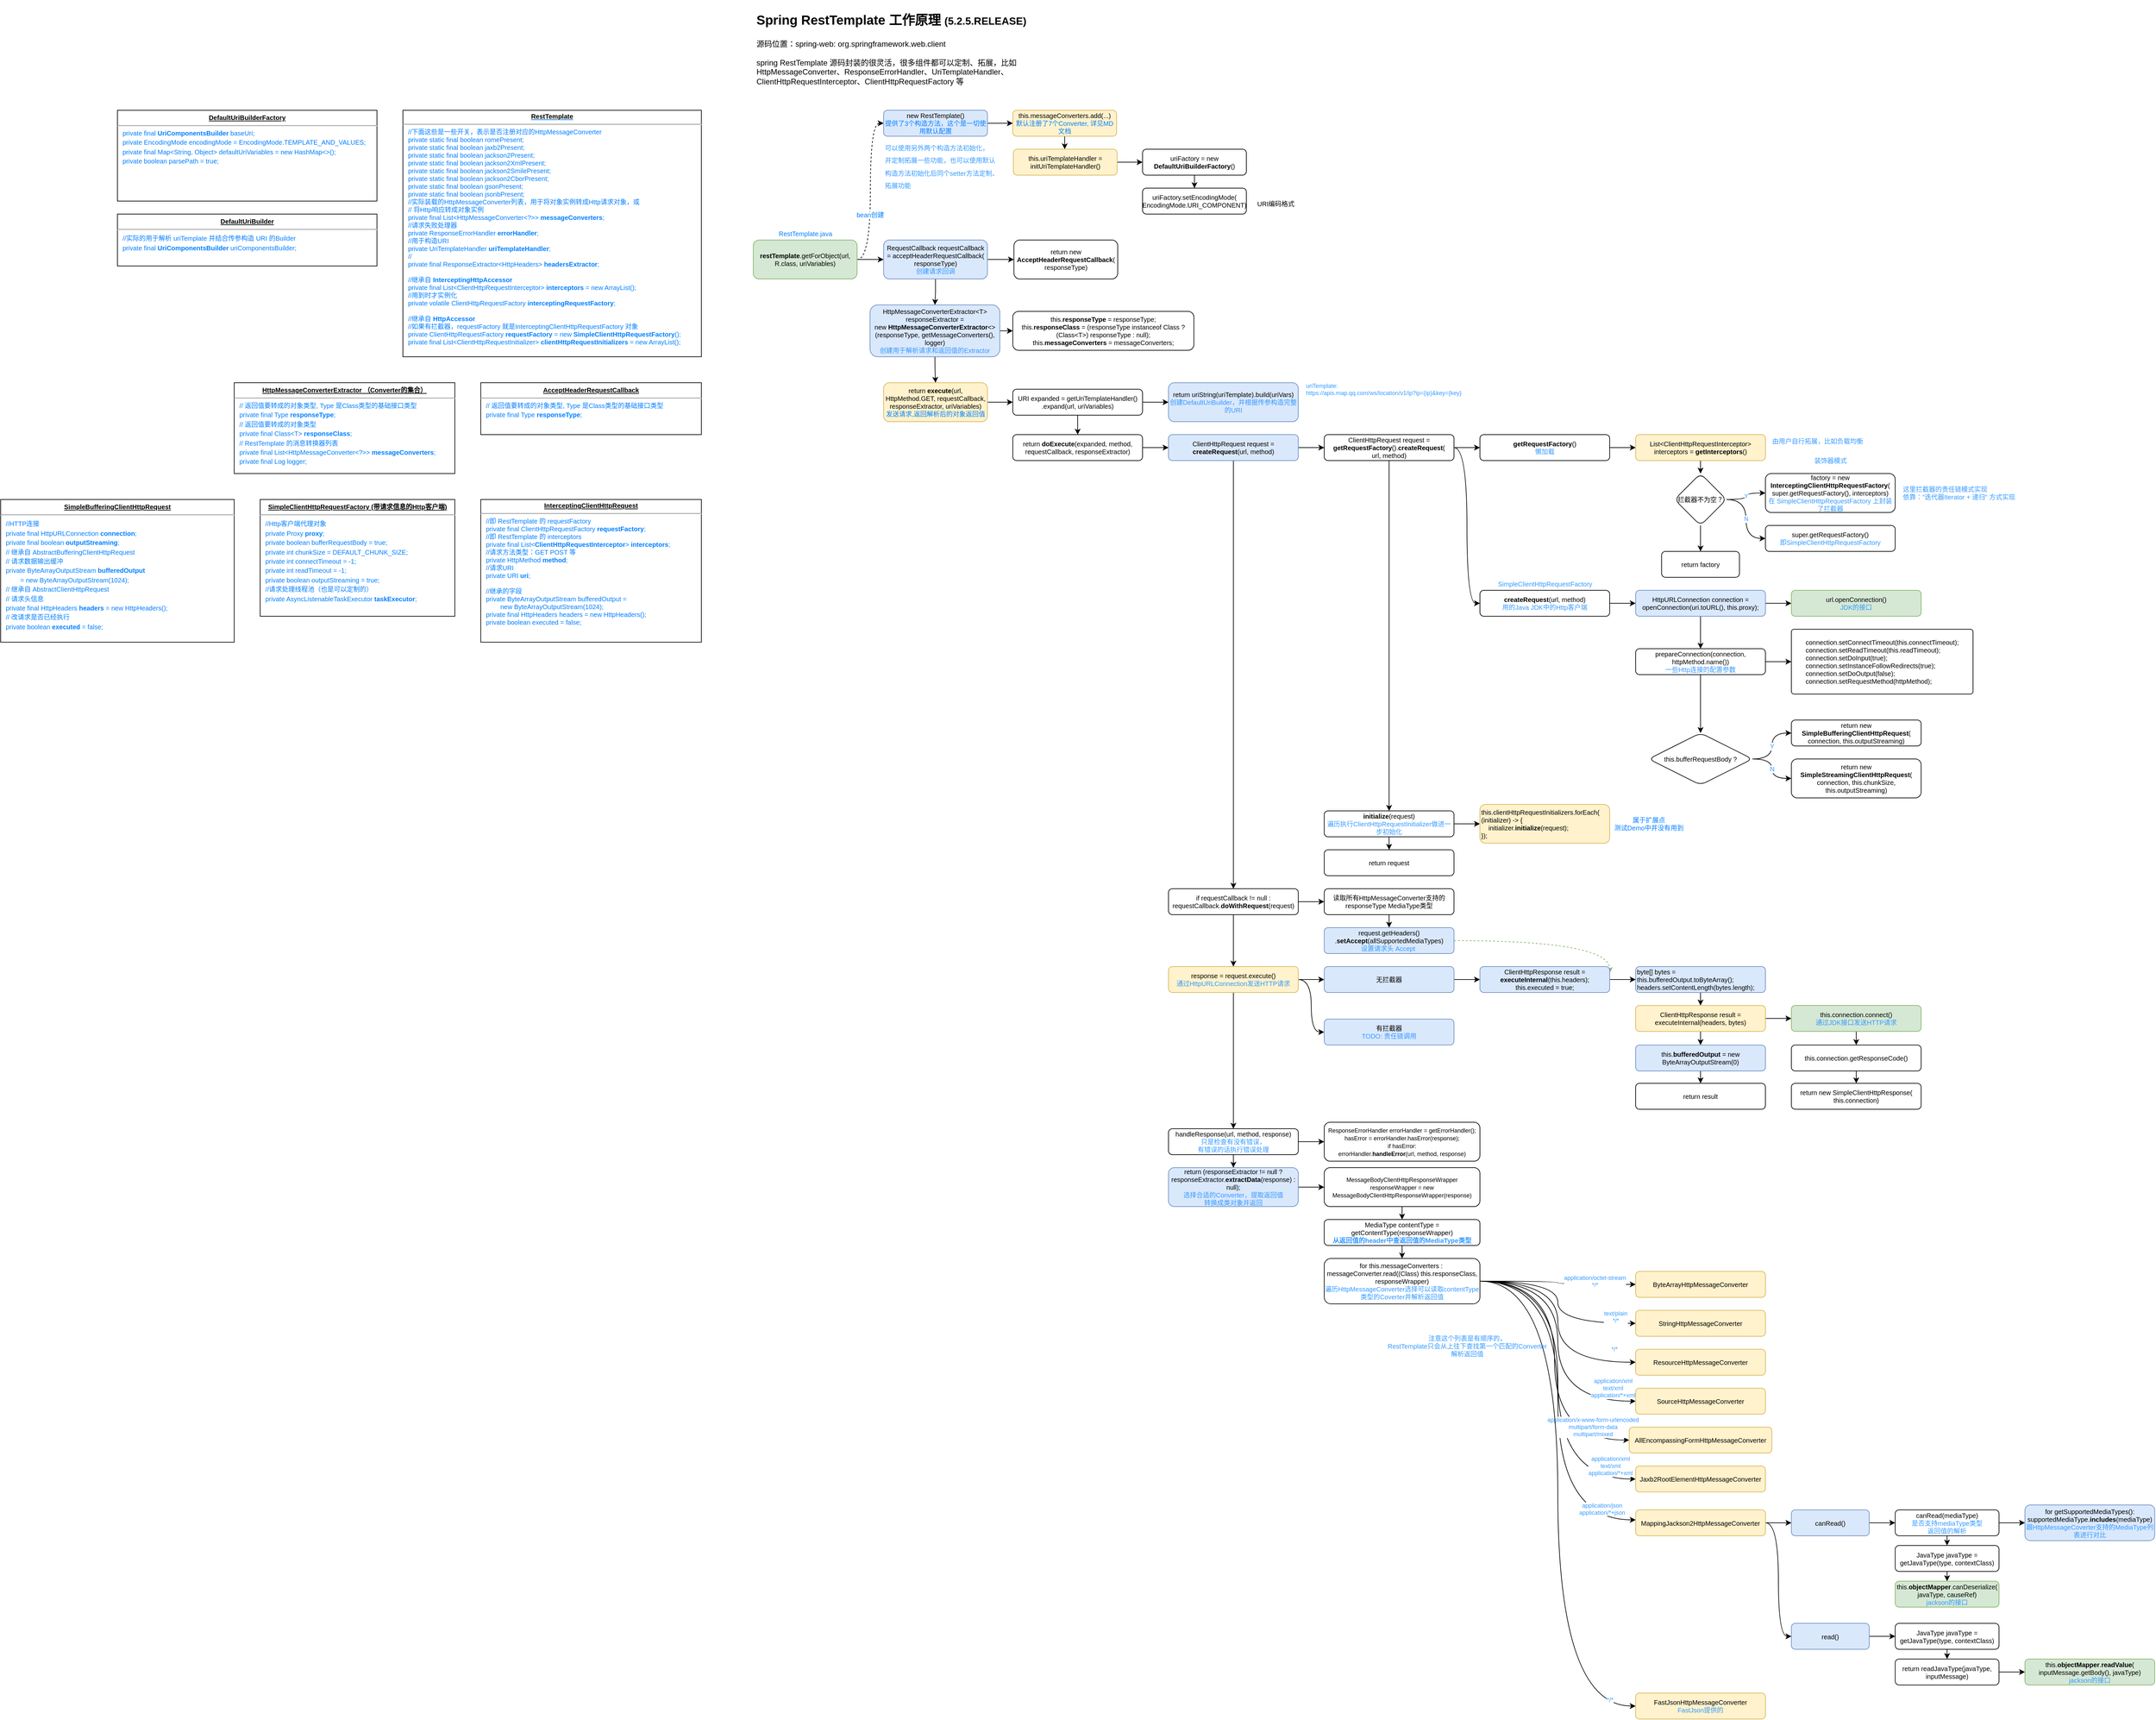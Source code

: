 <mxfile version="16.1.2" type="device"><diagram id="BgBrj-Ix_IVUEd4nsbFD" name="第 1 页"><mxGraphModel dx="2393" dy="179" grid="1" gridSize="10" guides="1" tooltips="1" connect="1" arrows="1" fold="1" page="1" pageScale="1" pageWidth="1169" pageHeight="827" math="0" shadow="0"><root><mxCell id="0"/><mxCell id="1" parent="0"/><mxCell id="sMwcXwsgp_U6nKxd2Ryf-240" value="application/xml&lt;br&gt;text/xml&lt;br&gt;application/*+xml" style="edgeStyle=orthogonalEdgeStyle;curved=1;rounded=0;orthogonalLoop=1;jettySize=auto;html=1;exitX=1;exitY=0.5;exitDx=0;exitDy=0;entryX=0;entryY=0.5;entryDx=0;entryDy=0;fontSize=9;fontColor=#3399FF;" edge="1" parent="1" source="sMwcXwsgp_U6nKxd2Ryf-195" target="sMwcXwsgp_U6nKxd2Ryf-235"><mxGeometry x="0.856" y="20" relative="1" as="geometry"><mxPoint as="offset"/></mxGeometry></mxCell><mxCell id="sMwcXwsgp_U6nKxd2Ryf-2" value="bean创建" style="edgeStyle=orthogonalEdgeStyle;curved=1;rounded=0;orthogonalLoop=1;jettySize=auto;html=1;exitX=1;exitY=0.5;exitDx=0;exitDy=0;entryX=0;entryY=0.5;entryDx=0;entryDy=0;fontSize=10;fontColor=#007FFF;elbow=vertical;dashed=1;" edge="1" parent="1" source="sMwcXwsgp_U6nKxd2Ryf-3" target="sMwcXwsgp_U6nKxd2Ryf-15"><mxGeometry x="-0.279" relative="1" as="geometry"><mxPoint y="1" as="offset"/></mxGeometry></mxCell><mxCell id="sMwcXwsgp_U6nKxd2Ryf-83" style="edgeStyle=orthogonalEdgeStyle;rounded=0;orthogonalLoop=1;jettySize=auto;html=1;exitX=1;exitY=0.5;exitDx=0;exitDy=0;fontSize=16;" edge="1" parent="1" source="sMwcXwsgp_U6nKxd2Ryf-3" target="sMwcXwsgp_U6nKxd2Ryf-82"><mxGeometry relative="1" as="geometry"/></mxCell><mxCell id="sMwcXwsgp_U6nKxd2Ryf-3" value="&lt;b&gt;restTemplate&lt;/b&gt;.getForObject(url, R.class, uriVariables)" style="rounded=1;whiteSpace=wrap;html=1;fontSize=10;fillColor=#d5e8d4;strokeColor=#82b366;" vertex="1" parent="1"><mxGeometry x="40" y="1200" width="160" height="60" as="geometry"/></mxCell><mxCell id="sMwcXwsgp_U6nKxd2Ryf-4" value="" style="edgeStyle=orthogonalEdgeStyle;curved=1;rounded=0;orthogonalLoop=1;jettySize=auto;html=1;fontSize=10;fontColor=#007FFF;elbow=vertical;" edge="1" parent="1" source="sMwcXwsgp_U6nKxd2Ryf-6" target="sMwcXwsgp_U6nKxd2Ryf-9"><mxGeometry relative="1" as="geometry"/></mxCell><mxCell id="sMwcXwsgp_U6nKxd2Ryf-5" value="" style="edgeStyle=orthogonalEdgeStyle;curved=1;rounded=0;orthogonalLoop=1;jettySize=auto;html=1;fontSize=10;fontColor=#000000;elbow=vertical;" edge="1" parent="1" source="sMwcXwsgp_U6nKxd2Ryf-6" target="sMwcXwsgp_U6nKxd2Ryf-23"><mxGeometry relative="1" as="geometry"/></mxCell><mxCell id="sMwcXwsgp_U6nKxd2Ryf-6" value="&lt;div&gt;HttpMessageConverterExtractor&amp;lt;T&amp;gt; responseExtractor =&lt;/div&gt;&lt;div&gt;&lt;span&gt;&#9;&#9;&#9;&#9;&lt;/span&gt;new &lt;b&gt;HttpMessageConverterExtractor&lt;/b&gt;&amp;lt;&amp;gt;(responseType, getMessageConverters(), logger)&lt;/div&gt;&lt;div&gt;&lt;font color=&quot;#3399ff&quot;&gt;创建用于解析请求和返回值的Extractor&lt;/font&gt;&lt;/div&gt;" style="rounded=1;whiteSpace=wrap;html=1;fontSize=10;fillColor=#dae8fc;strokeColor=#6c8ebf;" vertex="1" parent="1"><mxGeometry x="220" y="1300" width="200" height="80" as="geometry"/></mxCell><mxCell id="sMwcXwsgp_U6nKxd2Ryf-91" style="edgeStyle=orthogonalEdgeStyle;rounded=0;orthogonalLoop=1;jettySize=auto;html=1;exitX=1;exitY=0.5;exitDx=0;exitDy=0;entryX=0;entryY=0.5;entryDx=0;entryDy=0;fontSize=9;fontColor=#3399FF;" edge="1" parent="1" source="sMwcXwsgp_U6nKxd2Ryf-9" target="sMwcXwsgp_U6nKxd2Ryf-90"><mxGeometry relative="1" as="geometry"/></mxCell><mxCell id="sMwcXwsgp_U6nKxd2Ryf-9" value="return &lt;b&gt;execute&lt;/b&gt;(url, HttpMethod.GET, requestCallback, responseExtractor, uriVariables)&lt;br&gt;&lt;font color=&quot;#007fff&quot;&gt;发送请求,返回解析后的对象返回值&lt;/font&gt;" style="rounded=1;whiteSpace=wrap;html=1;fontSize=10;fillColor=#fff2cc;strokeColor=#d6b656;" vertex="1" parent="1"><mxGeometry x="240.87" y="1420" width="160" height="60" as="geometry"/></mxCell><mxCell id="sMwcXwsgp_U6nKxd2Ryf-13" value="RestTemplate.java" style="text;html=1;align=center;verticalAlign=middle;resizable=0;points=[];autosize=1;strokeColor=none;fillColor=none;fontSize=10;fontColor=#007FFF;" vertex="1" parent="1"><mxGeometry x="70" y="1180" width="100" height="20" as="geometry"/></mxCell><mxCell id="sMwcXwsgp_U6nKxd2Ryf-14" value="" style="edgeStyle=orthogonalEdgeStyle;curved=1;rounded=0;orthogonalLoop=1;jettySize=auto;html=1;fontSize=10;fontColor=#000000;elbow=vertical;" edge="1" parent="1" source="sMwcXwsgp_U6nKxd2Ryf-15" target="sMwcXwsgp_U6nKxd2Ryf-17"><mxGeometry relative="1" as="geometry"/></mxCell><mxCell id="sMwcXwsgp_U6nKxd2Ryf-15" value="new RestTemplate()&lt;br&gt;&lt;font color=&quot;#007fff&quot;&gt;提供了3个构造方法，这个是一切使用默认配置&lt;br&gt;&lt;/font&gt;" style="rounded=1;whiteSpace=wrap;html=1;fontSize=10;fillColor=#dae8fc;strokeColor=#6c8ebf;" vertex="1" parent="1"><mxGeometry x="240.87" y="1000" width="160" height="40" as="geometry"/></mxCell><mxCell id="sMwcXwsgp_U6nKxd2Ryf-16" value="" style="edgeStyle=orthogonalEdgeStyle;curved=1;rounded=0;orthogonalLoop=1;jettySize=auto;html=1;fontSize=10;fontColor=#000000;elbow=vertical;" edge="1" parent="1" source="sMwcXwsgp_U6nKxd2Ryf-17" target="sMwcXwsgp_U6nKxd2Ryf-19"><mxGeometry relative="1" as="geometry"/></mxCell><mxCell id="sMwcXwsgp_U6nKxd2Ryf-17" value="this.messageConverters.add(...)&lt;br&gt;&lt;font color=&quot;#007fff&quot;&gt;默认注册了7个Converter, 详见MD文档&lt;br&gt;&lt;/font&gt;" style="rounded=1;whiteSpace=wrap;html=1;fontSize=10;fillColor=#fff2cc;strokeColor=#d6b656;" vertex="1" parent="1"><mxGeometry x="440" y="1000" width="160" height="40" as="geometry"/></mxCell><mxCell id="sMwcXwsgp_U6nKxd2Ryf-18" value="" style="edgeStyle=orthogonalEdgeStyle;curved=1;rounded=0;orthogonalLoop=1;jettySize=auto;html=1;fontSize=10;fontColor=#000000;elbow=vertical;" edge="1" parent="1" source="sMwcXwsgp_U6nKxd2Ryf-19" target="sMwcXwsgp_U6nKxd2Ryf-20"><mxGeometry relative="1" as="geometry"/></mxCell><mxCell id="sMwcXwsgp_U6nKxd2Ryf-19" value="this.uriTemplateHandler = initUriTemplateHandler()&lt;font color=&quot;#007fff&quot;&gt;&lt;br&gt;&lt;/font&gt;" style="rounded=1;whiteSpace=wrap;html=1;fontSize=10;fillColor=#fff2cc;strokeColor=#d6b656;" vertex="1" parent="1"><mxGeometry x="440.87" y="1060" width="160" height="40" as="geometry"/></mxCell><mxCell id="sMwcXwsgp_U6nKxd2Ryf-78" style="edgeStyle=orthogonalEdgeStyle;rounded=0;orthogonalLoop=1;jettySize=auto;html=1;exitX=0.5;exitY=1;exitDx=0;exitDy=0;fontSize=20;" edge="1" parent="1" source="sMwcXwsgp_U6nKxd2Ryf-20" target="sMwcXwsgp_U6nKxd2Ryf-77"><mxGeometry relative="1" as="geometry"/></mxCell><mxCell id="sMwcXwsgp_U6nKxd2Ryf-20" value="uriFactory = new &lt;b&gt;DefaultUriBuilderFactory&lt;/b&gt;()&lt;font color=&quot;#007fff&quot;&gt;&lt;br&gt;&lt;/font&gt;" style="rounded=1;whiteSpace=wrap;html=1;fontSize=10;" vertex="1" parent="1"><mxGeometry x="640" y="1060" width="160" height="40" as="geometry"/></mxCell><mxCell id="sMwcXwsgp_U6nKxd2Ryf-23" value="&lt;div&gt;this.&lt;b&gt;responseType&lt;/b&gt; = responseType;&lt;/div&gt;&lt;div&gt;&lt;span&gt;&#9;&#9;&lt;/span&gt;this.&lt;b&gt;responseClass&lt;/b&gt; = (responseType instanceof Class ? (Class&amp;lt;T&amp;gt;) responseType : null);&lt;/div&gt;&lt;div&gt;&lt;span&gt;&#9;&#9;&lt;/span&gt;this.&lt;b&gt;messageConverters&lt;/b&gt; = messageConverters;&lt;/div&gt;" style="rounded=1;whiteSpace=wrap;html=1;fontSize=10;" vertex="1" parent="1"><mxGeometry x="440" y="1310" width="279.13" height="60" as="geometry"/></mxCell><mxCell id="sMwcXwsgp_U6nKxd2Ryf-24" value="" style="edgeStyle=orthogonalEdgeStyle;curved=1;rounded=0;orthogonalLoop=1;jettySize=auto;html=1;fontSize=10;fontColor=#007FFF;elbow=vertical;exitX=1;exitY=0.5;exitDx=0;exitDy=0;" edge="1" parent="1" source="sMwcXwsgp_U6nKxd2Ryf-112" target="sMwcXwsgp_U6nKxd2Ryf-37"><mxGeometry relative="1" as="geometry"><mxPoint x="1140.0" y="2160.048" as="sourcePoint"/></mxGeometry></mxCell><mxCell id="sMwcXwsgp_U6nKxd2Ryf-37" value="&lt;div&gt;this.clientHttpRequestInitializers.forEach(&lt;br&gt;(initializer) -&amp;gt; {&lt;/div&gt;&lt;div&gt;&amp;nbsp; &amp;nbsp; initializer.&lt;b&gt;initialize&lt;/b&gt;(request);&lt;/div&gt;&lt;div&gt;});&lt;/div&gt;" style="rounded=1;whiteSpace=wrap;html=1;fontSize=10;align=left;fillColor=#fff2cc;strokeColor=#d6b656;" vertex="1" parent="1"><mxGeometry x="1159.99" y="2070" width="200" height="60" as="geometry"/></mxCell><mxCell id="sMwcXwsgp_U6nKxd2Ryf-38" value="属于扩展点&lt;br&gt;测试Demo中并没有用到" style="text;html=1;align=center;verticalAlign=middle;resizable=0;points=[];autosize=1;strokeColor=none;fillColor=none;fontSize=10;fontColor=#007FFF;" vertex="1" parent="1"><mxGeometry x="1359.99" y="2085" width="120" height="30" as="geometry"/></mxCell><mxCell id="sMwcXwsgp_U6nKxd2Ryf-40" value="InterceptingRequestExecution requestExecution = new InterceptingRequestExecution()" style="rounded=1;whiteSpace=wrap;html=1;fontSize=10;" vertex="1" parent="1"><mxGeometry x="711.74" y="2640" width="160" height="40" as="geometry"/></mxCell><mxCell id="sMwcXwsgp_U6nKxd2Ryf-73" value="&lt;h1&gt;&lt;span style=&quot;font-size: 20px&quot;&gt;Spring RestTemplate 工作原理 &lt;/span&gt;&lt;font style=&quot;font-size: 16px&quot;&gt;(5.2.5.RELEASE)&lt;/font&gt;&lt;br&gt;&lt;/h1&gt;&lt;div&gt;源码位置：spring-web: org.springframework.web.client&lt;br&gt;&lt;br&gt;&lt;/div&gt;&lt;div&gt;spring RestTemplate 源码封装的很灵活，很多组件都可以定制、拓展，比如&lt;br&gt;HttpMessageConverter、ResponseErrorHandler、UriTemplateHandler、ClientHttpRequestInterceptor、ClientHttpRequestFactory 等&lt;br&gt;&lt;/div&gt;" style="text;html=1;strokeColor=none;fillColor=none;spacing=5;spacingTop=-20;whiteSpace=wrap;overflow=hidden;rounded=0;" vertex="1" parent="1"><mxGeometry x="40" y="840" width="440" height="140" as="geometry"/></mxCell><mxCell id="sMwcXwsgp_U6nKxd2Ryf-74" value="&lt;p style=&quot;margin: 4px 0px 0px ; text-align: center ; text-decoration: underline ; font-size: 10px&quot;&gt;&lt;b&gt;&lt;font color=&quot;#000000&quot; style=&quot;font-size: 10px&quot;&gt;RestTemplate&lt;/font&gt;&lt;/b&gt;&lt;/p&gt;&lt;hr style=&quot;font-size: 10px&quot;&gt;&lt;p style=&quot;margin: 0px 0px 0px 8px ; font-size: 10px&quot;&gt;&lt;font style=&quot;font-size: 10px&quot;&gt;//下面这些是一些开关，表示是否注册对应的HttpMessageConverter&lt;/font&gt;&lt;/p&gt;&lt;p style=&quot;margin: 0px 0px 0px 8px ; font-size: 10px&quot;&gt;&lt;font style=&quot;font-size: 10px&quot;&gt;private static final boolean romePresent;&lt;/font&gt;&lt;/p&gt;&lt;p style=&quot;margin: 0px 0px 0px 8px ; font-size: 10px&quot;&gt;&lt;font style=&quot;font-size: 10px&quot;&gt;private static final boolean jaxb2Present;&lt;/font&gt;&lt;/p&gt;&lt;p style=&quot;margin: 0px 0px 0px 8px ; font-size: 10px&quot;&gt;&lt;font style=&quot;font-size: 10px&quot;&gt;private static final boolean jackson2Present;&lt;/font&gt;&lt;/p&gt;&lt;p style=&quot;margin: 0px 0px 0px 8px ; font-size: 10px&quot;&gt;&lt;font style=&quot;font-size: 10px&quot;&gt;private static final boolean jackson2XmlPresent;&lt;/font&gt;&lt;/p&gt;&lt;p style=&quot;margin: 0px 0px 0px 8px ; font-size: 10px&quot;&gt;&lt;font style=&quot;font-size: 10px&quot;&gt;private static final boolean jackson2SmilePresent;&lt;/font&gt;&lt;/p&gt;&lt;p style=&quot;margin: 0px 0px 0px 8px ; font-size: 10px&quot;&gt;&lt;font style=&quot;font-size: 10px&quot;&gt;private static final boolean jackson2CborPresent;&lt;/font&gt;&lt;/p&gt;&lt;p style=&quot;margin: 0px 0px 0px 8px ; font-size: 10px&quot;&gt;&lt;font style=&quot;font-size: 10px&quot;&gt;private static final boolean gsonPresent;&lt;/font&gt;&lt;/p&gt;&lt;p style=&quot;margin: 0px 0px 0px 8px ; font-size: 10px&quot;&gt;&lt;font style=&quot;font-size: 10px&quot;&gt;private static final boolean jsonbPresent;&lt;/font&gt;&lt;/p&gt;&lt;p style=&quot;margin: 0px 0px 0px 8px ; font-size: 10px&quot;&gt;&lt;font style=&quot;font-size: 10px&quot;&gt;//实际装载的HttpMessageConverter列表，用于将对象实例转成Http请求对象，或&lt;br&gt;// 将Http响应转成对象实例&lt;/font&gt;&lt;/p&gt;&lt;p style=&quot;margin: 0px 0px 0px 8px ; font-size: 10px&quot;&gt;&lt;font style=&quot;font-size: 10px&quot;&gt;private final List&amp;lt;HttpMessageConverter&amp;lt;?&amp;gt;&amp;gt; &lt;b&gt;messageConverters&lt;/b&gt;;&lt;/font&gt;&lt;/p&gt;&lt;p style=&quot;margin: 0px 0px 0px 8px ; font-size: 10px&quot;&gt;&lt;font style=&quot;font-size: 10px&quot;&gt;//请求失败处理器&lt;/font&gt;&lt;/p&gt;&lt;p style=&quot;margin: 0px 0px 0px 8px ; font-size: 10px&quot;&gt;&lt;font style=&quot;font-size: 10px&quot;&gt;private ResponseErrorHandler &lt;b&gt;errorHandler&lt;/b&gt;;&lt;/font&gt;&lt;/p&gt;&lt;p style=&quot;margin: 0px 0px 0px 8px ; font-size: 10px&quot;&gt;&lt;font style=&quot;font-size: 10px&quot;&gt;//用于构造URI&lt;/font&gt;&lt;/p&gt;&lt;p style=&quot;margin: 0px 0px 0px 8px ; font-size: 10px&quot;&gt;&lt;font style=&quot;font-size: 10px&quot;&gt;private UriTemplateHandler &lt;b&gt;uriTemplateHandler&lt;/b&gt;;&lt;/font&gt;&lt;/p&gt;&lt;p style=&quot;margin: 0px 0px 0px 8px ; font-size: 10px&quot;&gt;&lt;font style=&quot;font-size: 10px&quot;&gt;//&lt;/font&gt;&lt;/p&gt;&lt;p style=&quot;margin: 0px 0px 0px 8px ; font-size: 10px&quot;&gt;&lt;font style=&quot;font-size: 10px&quot;&gt;private final ResponseExtractor&amp;lt;HttpHeaders&amp;gt; &lt;b&gt;headersExtractor&lt;/b&gt;;&lt;/font&gt;&lt;/p&gt;&lt;p style=&quot;margin: 0px 0px 0px 8px ; font-size: 10px&quot;&gt;&lt;font style=&quot;font-size: 10px&quot;&gt;&lt;br&gt;&lt;/font&gt;&lt;/p&gt;&lt;p style=&quot;margin: 0px 0px 0px 8px ; font-size: 10px&quot;&gt;&lt;font style=&quot;font-size: 10px&quot;&gt;//继承自 &lt;b&gt;InterceptingHttpAccessor&lt;/b&gt;&lt;/font&gt;&lt;/p&gt;&lt;p style=&quot;margin: 0px 0px 0px 8px ; font-size: 10px&quot;&gt;&lt;font style=&quot;font-size: 10px&quot;&gt;private final List&amp;lt;ClientHttpRequestInterceptor&amp;gt; &lt;b&gt;interceptors&lt;/b&gt; = new ArrayList();&lt;/font&gt;&lt;/p&gt;&lt;p style=&quot;margin: 0px 0px 0px 8px ; font-size: 10px&quot;&gt;&lt;font style=&quot;font-size: 10px&quot;&gt;//用到时才实例化&lt;/font&gt;&lt;/p&gt;&lt;p style=&quot;margin: 0px 0px 0px 8px ; font-size: 10px&quot;&gt;&lt;font style=&quot;font-size: 10px&quot;&gt;private volatile ClientHttpRequestFactory &lt;b&gt;interceptingRequestFactory&lt;/b&gt;;&lt;/font&gt;&lt;/p&gt;&lt;p style=&quot;margin: 0px 0px 0px 8px ; font-size: 10px&quot;&gt;&lt;font style=&quot;font-size: 10px&quot;&gt;&lt;br&gt;&lt;/font&gt;&lt;/p&gt;&lt;p style=&quot;margin: 0px 0px 0px 8px ; font-size: 10px&quot;&gt;&lt;font style=&quot;font-size: 10px&quot;&gt;//继承自 &lt;b&gt;HttpAccessor&lt;/b&gt;&lt;/font&gt;&lt;/p&gt;&lt;p style=&quot;margin: 0px 0px 0px 8px ; font-size: 10px&quot;&gt;&lt;font style=&quot;font-size: 10px&quot;&gt;//如果有拦截器，requestFactory 就是InterceptingClientHttpRequestFactory 对象&lt;/font&gt;&lt;/p&gt;&lt;p style=&quot;margin: 0px 0px 0px 8px ; font-size: 10px&quot;&gt;&lt;font style=&quot;font-size: 10px&quot;&gt;private ClientHttpRequestFactory &lt;b&gt;requestFactory&lt;/b&gt; = new &lt;b&gt;SimpleClientHttpRequestFactory&lt;/b&gt;();&lt;/font&gt;&lt;/p&gt;&lt;p style=&quot;margin: 0px 0px 0px 8px ; font-size: 10px&quot;&gt;&lt;font style=&quot;font-size: 10px&quot;&gt;private final List&amp;lt;ClientHttpRequestInitializer&amp;gt; &lt;b&gt;clientHttpRequestInitializers&lt;/b&gt; = new ArrayList();&lt;/font&gt;&lt;/p&gt;" style="verticalAlign=top;align=left;overflow=fill;fontSize=12;fontFamily=Helvetica;html=1;fontColor=#007FFF;" vertex="1" parent="1"><mxGeometry x="-500" y="1000" width="460" height="380" as="geometry"/></mxCell><mxCell id="sMwcXwsgp_U6nKxd2Ryf-75" value="&lt;p style=&quot;margin: 4px 0px 0px ; text-align: center ; font-size: 10px&quot;&gt;&lt;font style=&quot;font-size: 10px&quot;&gt;&lt;font color=&quot;#000000&quot; style=&quot;font-size: 10px&quot;&gt;&lt;b&gt;&lt;u&gt;InterceptingClientHttpRequest&lt;/u&gt;&lt;/b&gt;&lt;/font&gt;&lt;br&gt;&lt;/font&gt;&lt;/p&gt;&lt;hr style=&quot;font-size: 10px&quot;&gt;&lt;p style=&quot;margin: 0px 0px 0px 8px ; font-size: 10px&quot;&gt;&lt;font style=&quot;font-size: 10px&quot;&gt;//即 RestTemplate 的 requestFactory&lt;/font&gt;&lt;/p&gt;&lt;p style=&quot;margin: 0px 0px 0px 8px ; font-size: 10px&quot;&gt;&lt;font style=&quot;font-size: 10px&quot;&gt;private final ClientHttpRequestFactory &lt;b&gt;requestFactory&lt;/b&gt;;&lt;/font&gt;&lt;/p&gt;&lt;p style=&quot;margin: 0px 0px 0px 8px ; font-size: 10px&quot;&gt;&lt;font style=&quot;font-size: 10px&quot;&gt;//即 RestTemplate 的 interceptors&lt;/font&gt;&lt;/p&gt;&lt;p style=&quot;margin: 0px 0px 0px 8px ; font-size: 10px&quot;&gt;&lt;font style=&quot;font-size: 10px&quot;&gt;private final List&amp;lt;&lt;b&gt;ClientHttpRequestInterceptor&lt;/b&gt;&amp;gt; &lt;b&gt;interceptors&lt;/b&gt;;&lt;/font&gt;&lt;/p&gt;&lt;p style=&quot;margin: 0px 0px 0px 8px ; font-size: 10px&quot;&gt;&lt;font style=&quot;font-size: 10px&quot;&gt;//请求方法类型：GET POST 等&lt;/font&gt;&lt;/p&gt;&lt;p style=&quot;margin: 0px 0px 0px 8px ; font-size: 10px&quot;&gt;&lt;font style=&quot;font-size: 10px&quot;&gt;private HttpMethod &lt;b&gt;method&lt;/b&gt;;&lt;/font&gt;&lt;/p&gt;&lt;p style=&quot;margin: 0px 0px 0px 8px ; font-size: 10px&quot;&gt;&lt;font style=&quot;font-size: 10px&quot;&gt;//请求URI&lt;/font&gt;&lt;/p&gt;&lt;p style=&quot;margin: 0px 0px 0px 8px ; font-size: 10px&quot;&gt;&lt;font style=&quot;font-size: 10px&quot;&gt;private URI &lt;b&gt;uri&lt;/b&gt;;&lt;/font&gt;&lt;/p&gt;&lt;p style=&quot;margin: 0px 0px 0px 8px ; font-size: 10px&quot;&gt;&lt;font style=&quot;font-size: 10px&quot;&gt;&lt;br&gt;&lt;/font&gt;&lt;/p&gt;&lt;p style=&quot;margin: 0px 0px 0px 8px ; font-size: 10px&quot;&gt;&lt;font style=&quot;font-size: 10px&quot;&gt;//继承的字段&lt;/font&gt;&lt;/p&gt;&lt;p style=&quot;margin: 0px 0px 0px 8px ; font-size: 10px&quot;&gt;&lt;font style=&quot;font-size: 10px&quot;&gt;private ByteArrayOutputStream bufferedOutput = &lt;br&gt;&lt;span&gt;&#9;&lt;/span&gt;&lt;span&gt;&#9;&lt;/span&gt;&lt;span style=&quot;white-space: pre&quot;&gt;&#9;&lt;/span&gt;new ByteArrayOutputStream(1024);&lt;br&gt;&lt;/font&gt;&lt;/p&gt;&lt;p style=&quot;margin: 0px 0px 0px 8px ; font-size: 10px&quot;&gt;&lt;font style=&quot;font-size: 10px&quot;&gt;private final HttpHeaders headers = new HttpHeaders();&lt;/font&gt;&lt;/p&gt;&lt;p style=&quot;margin: 0px 0px 0px 8px ; font-size: 10px&quot;&gt;&lt;font style=&quot;font-size: 10px&quot;&gt;private boolean executed = false;&lt;/font&gt;&lt;/p&gt;" style="verticalAlign=top;align=left;overflow=fill;fontSize=12;fontFamily=Helvetica;html=1;fontColor=#007FFF;" vertex="1" parent="1"><mxGeometry x="-380" y="1600" width="340" height="220" as="geometry"/></mxCell><mxCell id="sMwcXwsgp_U6nKxd2Ryf-77" value="uriFactory.setEncodingMode(&lt;br&gt;EncodingMode.URI_COMPONENT)" style="rounded=1;whiteSpace=wrap;html=1;fontSize=10;" vertex="1" parent="1"><mxGeometry x="640" y="1120" width="160" height="40" as="geometry"/></mxCell><mxCell id="sMwcXwsgp_U6nKxd2Ryf-81" value="&lt;font style=&quot;font-size: 10px ; line-height: 1&quot;&gt;URI编码格式&lt;/font&gt;" style="text;html=1;align=center;verticalAlign=middle;resizable=0;points=[];autosize=1;strokeColor=none;fillColor=none;fontSize=20;" vertex="1" parent="1"><mxGeometry x="810" y="1125" width="70" height="30" as="geometry"/></mxCell><mxCell id="sMwcXwsgp_U6nKxd2Ryf-85" value="" style="edgeStyle=orthogonalEdgeStyle;rounded=0;orthogonalLoop=1;jettySize=auto;html=1;fontSize=16;fontColor=#3399FF;" edge="1" parent="1" source="sMwcXwsgp_U6nKxd2Ryf-82" target="sMwcXwsgp_U6nKxd2Ryf-84"><mxGeometry relative="1" as="geometry"/></mxCell><mxCell id="sMwcXwsgp_U6nKxd2Ryf-86" style="edgeStyle=orthogonalEdgeStyle;rounded=0;orthogonalLoop=1;jettySize=auto;html=1;exitX=0.5;exitY=1;exitDx=0;exitDy=0;fontSize=16;fontColor=#3399FF;" edge="1" parent="1" source="sMwcXwsgp_U6nKxd2Ryf-82" target="sMwcXwsgp_U6nKxd2Ryf-6"><mxGeometry relative="1" as="geometry"/></mxCell><mxCell id="sMwcXwsgp_U6nKxd2Ryf-82" value="RequestCallback requestCallback = acceptHeaderRequestCallback(&lt;br&gt;responseType)&lt;br&gt;&lt;font color=&quot;#3399ff&quot;&gt;创建请求回调&lt;/font&gt;" style="rounded=1;whiteSpace=wrap;html=1;fontSize=10;fillColor=#dae8fc;strokeColor=#6c8ebf;" vertex="1" parent="1"><mxGeometry x="240.87" y="1200" width="160" height="60" as="geometry"/></mxCell><mxCell id="sMwcXwsgp_U6nKxd2Ryf-84" value="return new &lt;b&gt;AcceptHeaderRequestCallback&lt;/b&gt;(&lt;br&gt;responseType)" style="rounded=1;whiteSpace=wrap;html=1;fontSize=10;" vertex="1" parent="1"><mxGeometry x="441.74" y="1200" width="160" height="60" as="geometry"/></mxCell><mxCell id="sMwcXwsgp_U6nKxd2Ryf-87" value="&lt;font style=&quot;font-size: 10px ; line-height: 1&quot;&gt;可以使用另外两个构造方法初始化，&lt;br&gt;并定制拓展一些功能，也可以使用默认&lt;br&gt;构造方法初始化后同个setter方法定制、&lt;br&gt;拓展功能&lt;br&gt;&lt;/font&gt;" style="text;html=1;align=left;verticalAlign=middle;resizable=0;points=[];autosize=1;strokeColor=none;fillColor=none;fontSize=16;fontColor=#3399FF;" vertex="1" parent="1"><mxGeometry x="240.87" y="1045" width="190" height="80" as="geometry"/></mxCell><mxCell id="sMwcXwsgp_U6nKxd2Ryf-88" value="&lt;p style=&quot;margin: 4px 0px 0px ; text-align: center&quot;&gt;&lt;font color=&quot;#000000&quot;&gt;&lt;span style=&quot;font-size: 10px&quot;&gt;&lt;b&gt;&lt;u&gt;AcceptHeaderRequestCallback&lt;/u&gt;&lt;/b&gt;&lt;/span&gt;&lt;/font&gt;&lt;br&gt;&lt;/p&gt;&lt;hr style=&quot;font-size: 10px&quot;&gt;&lt;p style=&quot;margin: 0px 0px 0px 8px ; font-size: 10px&quot;&gt;// 返回值要转成的对象类型, Type 是Class类型的基础接口类型&lt;/p&gt;&lt;p style=&quot;margin: 0px 0px 0px 8px&quot;&gt;&lt;span style=&quot;font-size: 10px&quot;&gt;private final Type &lt;b&gt;responseType&lt;/b&gt;;&lt;/span&gt;&lt;br&gt;&lt;/p&gt;" style="verticalAlign=top;align=left;overflow=fill;fontSize=12;fontFamily=Helvetica;html=1;fontColor=#007FFF;" vertex="1" parent="1"><mxGeometry x="-380" y="1420" width="340" height="80" as="geometry"/></mxCell><mxCell id="sMwcXwsgp_U6nKxd2Ryf-89" value="&lt;p style=&quot;margin: 4px 0px 0px ; text-align: center&quot;&gt;&lt;font color=&quot;#000000&quot;&gt;&lt;span style=&quot;font-size: 10px&quot;&gt;&lt;b&gt;&lt;u&gt;HttpMessageConverterExtractor （Converter的集合）&lt;/u&gt;&lt;/b&gt;&lt;/span&gt;&lt;/font&gt;&lt;br&gt;&lt;/p&gt;&lt;hr style=&quot;font-size: 10px&quot;&gt;&lt;p style=&quot;margin: 0px 0px 0px 8px ; font-size: 10px&quot;&gt;&lt;font style=&quot;font-size: 10px&quot;&gt;// 返回值要转成的对象类型, Type 是Class类型的基础接口类型&lt;/font&gt;&lt;/p&gt;&lt;p style=&quot;margin: 0px 0px 0px 8px&quot;&gt;&lt;span style=&quot;font-size: 10px&quot;&gt;private final Type &lt;b&gt;responseType&lt;/b&gt;;&lt;/span&gt;&lt;/p&gt;&lt;p style=&quot;margin: 0px 0px 0px 8px&quot;&gt;&lt;span style=&quot;font-size: 10px&quot;&gt;// 返回值要转成的对象类型&lt;/span&gt;&lt;/p&gt;&lt;p style=&quot;margin: 0px 0px 0px 8px&quot;&gt;&lt;span style=&quot;font-size: 10px&quot;&gt;private final Class&amp;lt;T&amp;gt; &lt;b&gt;responseClass&lt;/b&gt;;&lt;/span&gt;&lt;/p&gt;&lt;p style=&quot;margin: 0px 0px 0px 8px&quot;&gt;&lt;span style=&quot;font-size: 10px&quot;&gt;// RestTemplate 的消息转换器列表&lt;/span&gt;&lt;/p&gt;&lt;p style=&quot;margin: 0px 0px 0px 8px&quot;&gt;&lt;span style=&quot;font-size: 10px&quot;&gt;private final List&amp;lt;HttpMessageConverter&amp;lt;?&amp;gt;&amp;gt; &lt;b&gt;messageConverters&lt;/b&gt;;&lt;/span&gt;&lt;/p&gt;&lt;p style=&quot;margin: 0px 0px 0px 8px&quot;&gt;&lt;span style=&quot;font-size: 10px&quot;&gt;private final Log logger;&lt;/span&gt;&lt;/p&gt;" style="verticalAlign=top;align=left;overflow=fill;fontSize=12;fontFamily=Helvetica;html=1;fontColor=#007FFF;" vertex="1" parent="1"><mxGeometry x="-760" y="1420" width="340" height="140" as="geometry"/></mxCell><mxCell id="sMwcXwsgp_U6nKxd2Ryf-97" value="" style="edgeStyle=orthogonalEdgeStyle;rounded=0;orthogonalLoop=1;jettySize=auto;html=1;fontSize=9;fontColor=#3399FF;" edge="1" parent="1" source="sMwcXwsgp_U6nKxd2Ryf-90" target="sMwcXwsgp_U6nKxd2Ryf-96"><mxGeometry relative="1" as="geometry"/></mxCell><mxCell id="sMwcXwsgp_U6nKxd2Ryf-99" value="" style="edgeStyle=orthogonalEdgeStyle;rounded=0;orthogonalLoop=1;jettySize=auto;html=1;fontSize=9;fontColor=#3399FF;" edge="1" parent="1" source="sMwcXwsgp_U6nKxd2Ryf-90" target="sMwcXwsgp_U6nKxd2Ryf-98"><mxGeometry relative="1" as="geometry"/></mxCell><mxCell id="sMwcXwsgp_U6nKxd2Ryf-90" value="URI expanded = getUriTemplateHandler()&lt;br&gt;.expand(url, uriVariables)" style="rounded=1;whiteSpace=wrap;html=1;fontSize=10;" vertex="1" parent="1"><mxGeometry x="440" y="1430" width="200" height="40" as="geometry"/></mxCell><mxCell id="sMwcXwsgp_U6nKxd2Ryf-92" value="uriTemplate:&amp;nbsp;&lt;br&gt;https://apis.map.qq.com/ws/location/v1/ip?ip={ip}&amp;amp;key={key}" style="text;html=1;align=left;verticalAlign=middle;resizable=0;points=[];autosize=1;strokeColor=none;fillColor=none;fontSize=9;fontColor=#3399FF;" vertex="1" parent="1"><mxGeometry x="889.99" y="1415" width="270" height="30" as="geometry"/></mxCell><mxCell id="sMwcXwsgp_U6nKxd2Ryf-93" value="&lt;p style=&quot;margin: 4px 0px 0px ; text-align: center&quot;&gt;&lt;font color=&quot;#000000&quot;&gt;&lt;span style=&quot;font-size: 10px&quot;&gt;&lt;b&gt;&lt;u&gt;DefaultUriBuilderFactory&lt;/u&gt;&lt;/b&gt;&lt;/span&gt;&lt;/font&gt;&lt;br&gt;&lt;/p&gt;&lt;hr style=&quot;font-size: 10px&quot;&gt;&lt;p style=&quot;margin: 0px 0px 0px 8px ; font-size: 10px&quot;&gt;private final &lt;b&gt;UriComponentsBuilder&lt;/b&gt; baseUri;&lt;br&gt;&lt;/p&gt;&lt;p style=&quot;margin: 0px 0px 0px 8px&quot;&gt;&lt;span style=&quot;font-size: 10px&quot;&gt;private EncodingMode encodingMode = EncodingMode.TEMPLATE_AND_VALUES;&lt;/span&gt;&lt;/p&gt;&lt;p style=&quot;margin: 0px 0px 0px 8px&quot;&gt;&lt;span style=&quot;font-size: 10px&quot;&gt;private final Map&amp;lt;String, Object&amp;gt; defaultUriVariables = new HashMap&amp;lt;&amp;gt;();&lt;/span&gt;&lt;/p&gt;&lt;p style=&quot;margin: 0px 0px 0px 8px&quot;&gt;&lt;span style=&quot;font-size: 10px&quot;&gt;private boolean parsePath = true;&lt;/span&gt;&lt;/p&gt;" style="verticalAlign=top;align=left;overflow=fill;fontSize=12;fontFamily=Helvetica;html=1;fontColor=#007FFF;" vertex="1" parent="1"><mxGeometry x="-940" y="1000" width="400" height="140" as="geometry"/></mxCell><mxCell id="sMwcXwsgp_U6nKxd2Ryf-94" value="&lt;p style=&quot;margin: 4px 0px 0px ; text-align: center&quot;&gt;&lt;font color=&quot;#000000&quot;&gt;&lt;span style=&quot;font-size: 10px&quot;&gt;&lt;b&gt;&lt;u&gt;DefaultUriBuilder&lt;/u&gt;&lt;/b&gt;&lt;/span&gt;&lt;/font&gt;&lt;br&gt;&lt;/p&gt;&lt;hr style=&quot;font-size: 10px&quot;&gt;&lt;p style=&quot;margin: 0px 0px 0px 8px&quot;&gt;&lt;span style=&quot;font-size: 10px&quot;&gt;//实际的用于解析 uriTemplate 并结合传参构造 URI 的Builder&lt;/span&gt;&lt;/p&gt;&lt;p style=&quot;margin: 0px 0px 0px 8px&quot;&gt;&lt;span style=&quot;font-size: 10px&quot;&gt;private final &lt;b&gt;UriComponentsBuilder&lt;/b&gt; uriComponentsBuilder;&lt;/span&gt;&lt;br&gt;&lt;/p&gt;" style="verticalAlign=top;align=left;overflow=fill;fontSize=12;fontFamily=Helvetica;html=1;fontColor=#007FFF;" vertex="1" parent="1"><mxGeometry x="-940" y="1160" width="400" height="80" as="geometry"/></mxCell><mxCell id="sMwcXwsgp_U6nKxd2Ryf-96" value="return uriString(uriTemplate).build(uriVars)&lt;br&gt;&lt;font color=&quot;#3399ff&quot;&gt;创建DefaultUriBuilder，并根据传参构造完整的URI&lt;/font&gt;" style="rounded=1;whiteSpace=wrap;html=1;fontSize=10;fillColor=#dae8fc;strokeColor=#6c8ebf;" vertex="1" parent="1"><mxGeometry x="680" y="1420" width="200" height="60" as="geometry"/></mxCell><mxCell id="sMwcXwsgp_U6nKxd2Ryf-101" value="" style="edgeStyle=orthogonalEdgeStyle;rounded=0;orthogonalLoop=1;jettySize=auto;html=1;fontSize=9;fontColor=#3399FF;" edge="1" parent="1" source="sMwcXwsgp_U6nKxd2Ryf-98" target="sMwcXwsgp_U6nKxd2Ryf-100"><mxGeometry relative="1" as="geometry"/></mxCell><mxCell id="sMwcXwsgp_U6nKxd2Ryf-98" value="return &lt;b&gt;doExecute&lt;/b&gt;(expanded, method, requestCallback, responseExtractor)" style="rounded=1;whiteSpace=wrap;html=1;fontSize=10;" vertex="1" parent="1"><mxGeometry x="440" y="1500" width="200" height="40" as="geometry"/></mxCell><mxCell id="sMwcXwsgp_U6nKxd2Ryf-103" value="" style="edgeStyle=orthogonalEdgeStyle;rounded=0;orthogonalLoop=1;jettySize=auto;html=1;fontSize=9;fontColor=#3399FF;" edge="1" parent="1" source="sMwcXwsgp_U6nKxd2Ryf-100" target="sMwcXwsgp_U6nKxd2Ryf-102"><mxGeometry relative="1" as="geometry"/></mxCell><mxCell id="sMwcXwsgp_U6nKxd2Ryf-111" value="" style="edgeStyle=orthogonalEdgeStyle;rounded=0;orthogonalLoop=1;jettySize=auto;html=1;fontSize=9;fontColor=#3399FF;" edge="1" parent="1" source="sMwcXwsgp_U6nKxd2Ryf-100" target="sMwcXwsgp_U6nKxd2Ryf-110"><mxGeometry relative="1" as="geometry"/></mxCell><mxCell id="sMwcXwsgp_U6nKxd2Ryf-100" value="ClientHttpRequest request = &lt;b&gt;createRequest&lt;/b&gt;(url, method)" style="rounded=1;whiteSpace=wrap;html=1;fontSize=10;fillColor=#dae8fc;strokeColor=#6c8ebf;" vertex="1" parent="1"><mxGeometry x="680" y="1500" width="200" height="40" as="geometry"/></mxCell><mxCell id="sMwcXwsgp_U6nKxd2Ryf-105" value="" style="edgeStyle=orthogonalEdgeStyle;rounded=0;orthogonalLoop=1;jettySize=auto;html=1;fontSize=9;fontColor=#3399FF;" edge="1" parent="1" source="sMwcXwsgp_U6nKxd2Ryf-102" target="sMwcXwsgp_U6nKxd2Ryf-104"><mxGeometry relative="1" as="geometry"/></mxCell><mxCell id="sMwcXwsgp_U6nKxd2Ryf-155" value="" style="edgeStyle=orthogonalEdgeStyle;curved=1;rounded=0;orthogonalLoop=1;jettySize=auto;html=1;fontSize=10;fontColor=#3399FF;" edge="1" parent="1" source="sMwcXwsgp_U6nKxd2Ryf-102" target="sMwcXwsgp_U6nKxd2Ryf-154"><mxGeometry relative="1" as="geometry"/></mxCell><mxCell id="sMwcXwsgp_U6nKxd2Ryf-102" value="if requestCallback != null :&lt;br&gt;requestCallback.&lt;b&gt;doWithRequest&lt;/b&gt;(request)" style="rounded=1;whiteSpace=wrap;html=1;fontSize=10;" vertex="1" parent="1"><mxGeometry x="680" y="2200" width="200" height="40" as="geometry"/></mxCell><mxCell id="sMwcXwsgp_U6nKxd2Ryf-107" value="" style="edgeStyle=orthogonalEdgeStyle;rounded=0;orthogonalLoop=1;jettySize=auto;html=1;fontSize=9;fontColor=#3399FF;" edge="1" parent="1" source="sMwcXwsgp_U6nKxd2Ryf-104" target="sMwcXwsgp_U6nKxd2Ryf-106"><mxGeometry relative="1" as="geometry"/></mxCell><mxCell id="sMwcXwsgp_U6nKxd2Ryf-185" style="edgeStyle=orthogonalEdgeStyle;curved=1;rounded=0;orthogonalLoop=1;jettySize=auto;html=1;exitX=1;exitY=0.5;exitDx=0;exitDy=0;entryX=0;entryY=0.5;entryDx=0;entryDy=0;fontSize=9;fontColor=#3399FF;" edge="1" parent="1" source="sMwcXwsgp_U6nKxd2Ryf-104" target="sMwcXwsgp_U6nKxd2Ryf-184"><mxGeometry relative="1" as="geometry"/></mxCell><mxCell id="sMwcXwsgp_U6nKxd2Ryf-188" style="edgeStyle=orthogonalEdgeStyle;curved=1;rounded=0;orthogonalLoop=1;jettySize=auto;html=1;exitX=1;exitY=0.5;exitDx=0;exitDy=0;entryX=0;entryY=0.5;entryDx=0;entryDy=0;fontSize=9;fontColor=#3399FF;" edge="1" parent="1" source="sMwcXwsgp_U6nKxd2Ryf-104" target="sMwcXwsgp_U6nKxd2Ryf-187"><mxGeometry relative="1" as="geometry"/></mxCell><mxCell id="sMwcXwsgp_U6nKxd2Ryf-104" value="response = request.execute()&lt;br&gt;&lt;font color=&quot;#3399ff&quot;&gt;通过HttpURLConnection发送HTTP请求&lt;/font&gt;" style="rounded=1;whiteSpace=wrap;html=1;fontSize=10;fillColor=#fff2cc;strokeColor=#d6b656;" vertex="1" parent="1"><mxGeometry x="680" y="2320" width="200" height="40" as="geometry"/></mxCell><mxCell id="sMwcXwsgp_U6nKxd2Ryf-109" value="" style="edgeStyle=orthogonalEdgeStyle;rounded=0;orthogonalLoop=1;jettySize=auto;html=1;fontSize=9;fontColor=#3399FF;" edge="1" parent="1" source="sMwcXwsgp_U6nKxd2Ryf-106" target="sMwcXwsgp_U6nKxd2Ryf-108"><mxGeometry relative="1" as="geometry"/></mxCell><mxCell id="sMwcXwsgp_U6nKxd2Ryf-181" value="" style="edgeStyle=orthogonalEdgeStyle;curved=1;rounded=0;orthogonalLoop=1;jettySize=auto;html=1;fontSize=10;fontColor=#3399FF;" edge="1" parent="1" source="sMwcXwsgp_U6nKxd2Ryf-106" target="sMwcXwsgp_U6nKxd2Ryf-180"><mxGeometry relative="1" as="geometry"/></mxCell><mxCell id="sMwcXwsgp_U6nKxd2Ryf-106" value="handleResponse(url, method, response)&lt;br&gt;&lt;font color=&quot;#3399ff&quot;&gt;只是检查有没有错误，&lt;br&gt;有错误的话执行错误处理&lt;/font&gt;" style="rounded=1;whiteSpace=wrap;html=1;fontSize=10;" vertex="1" parent="1"><mxGeometry x="680" y="2570" width="200" height="40" as="geometry"/></mxCell><mxCell id="sMwcXwsgp_U6nKxd2Ryf-183" value="" style="edgeStyle=orthogonalEdgeStyle;curved=1;rounded=0;orthogonalLoop=1;jettySize=auto;html=1;fontSize=9;fontColor=#3399FF;" edge="1" parent="1" source="sMwcXwsgp_U6nKxd2Ryf-108" target="sMwcXwsgp_U6nKxd2Ryf-182"><mxGeometry relative="1" as="geometry"/></mxCell><mxCell id="sMwcXwsgp_U6nKxd2Ryf-108" value="return (responseExtractor != null ? responseExtractor.&lt;b&gt;extractData&lt;/b&gt;(response) : null);&lt;br&gt;&lt;font color=&quot;#3399ff&quot;&gt;选择合适的Converter，提取返回值&lt;br&gt;转换成类对象并返回&lt;/font&gt;" style="rounded=1;whiteSpace=wrap;html=1;fontSize=10;fillColor=#dae8fc;strokeColor=#6c8ebf;" vertex="1" parent="1"><mxGeometry x="680" y="2630" width="200" height="60" as="geometry"/></mxCell><mxCell id="sMwcXwsgp_U6nKxd2Ryf-113" value="" style="edgeStyle=orthogonalEdgeStyle;rounded=0;orthogonalLoop=1;jettySize=auto;html=1;fontSize=9;fontColor=#3399FF;" edge="1" parent="1" source="sMwcXwsgp_U6nKxd2Ryf-110" target="sMwcXwsgp_U6nKxd2Ryf-112"><mxGeometry relative="1" as="geometry"/></mxCell><mxCell id="sMwcXwsgp_U6nKxd2Ryf-117" value="" style="edgeStyle=orthogonalEdgeStyle;rounded=0;orthogonalLoop=1;jettySize=auto;html=1;fontSize=9;fontColor=#3399FF;" edge="1" parent="1" source="sMwcXwsgp_U6nKxd2Ryf-110" target="sMwcXwsgp_U6nKxd2Ryf-116"><mxGeometry relative="1" as="geometry"/></mxCell><mxCell id="sMwcXwsgp_U6nKxd2Ryf-119" style="edgeStyle=orthogonalEdgeStyle;rounded=0;orthogonalLoop=1;jettySize=auto;html=1;exitX=1;exitY=0.5;exitDx=0;exitDy=0;entryX=0;entryY=0.5;entryDx=0;entryDy=0;fontSize=9;fontColor=#3399FF;curved=1;" edge="1" parent="1" source="sMwcXwsgp_U6nKxd2Ryf-110" target="sMwcXwsgp_U6nKxd2Ryf-118"><mxGeometry relative="1" as="geometry"/></mxCell><mxCell id="sMwcXwsgp_U6nKxd2Ryf-110" value="ClientHttpRequest request = &lt;b&gt;getRequestFactory&lt;/b&gt;().&lt;b&gt;createRequest&lt;/b&gt;(&lt;br&gt;url, method)" style="rounded=1;whiteSpace=wrap;html=1;fontSize=10;" vertex="1" parent="1"><mxGeometry x="920" y="1500" width="200" height="40" as="geometry"/></mxCell><mxCell id="sMwcXwsgp_U6nKxd2Ryf-115" value="" style="edgeStyle=orthogonalEdgeStyle;rounded=0;orthogonalLoop=1;jettySize=auto;html=1;fontSize=9;fontColor=#3399FF;" edge="1" parent="1" source="sMwcXwsgp_U6nKxd2Ryf-112" target="sMwcXwsgp_U6nKxd2Ryf-114"><mxGeometry relative="1" as="geometry"/></mxCell><mxCell id="sMwcXwsgp_U6nKxd2Ryf-112" value="&lt;b&gt;initialize&lt;/b&gt;(request)&lt;br&gt;&lt;font color=&quot;#3399ff&quot;&gt;遍历执行ClientHttpRequestInitializer做进一步初始化&lt;/font&gt;" style="rounded=1;whiteSpace=wrap;html=1;fontSize=10;" vertex="1" parent="1"><mxGeometry x="920" y="2080" width="200" height="40" as="geometry"/></mxCell><mxCell id="sMwcXwsgp_U6nKxd2Ryf-114" value="return request" style="rounded=1;whiteSpace=wrap;html=1;fontSize=10;" vertex="1" parent="1"><mxGeometry x="920" y="2140" width="200" height="40" as="geometry"/></mxCell><mxCell id="sMwcXwsgp_U6nKxd2Ryf-122" value="" style="edgeStyle=orthogonalEdgeStyle;curved=1;rounded=0;orthogonalLoop=1;jettySize=auto;html=1;fontSize=9;fontColor=#3399FF;" edge="1" parent="1" source="sMwcXwsgp_U6nKxd2Ryf-116" target="sMwcXwsgp_U6nKxd2Ryf-121"><mxGeometry relative="1" as="geometry"/></mxCell><mxCell id="sMwcXwsgp_U6nKxd2Ryf-116" value="&lt;b&gt;getRequestFactory&lt;/b&gt;()&lt;br&gt;&lt;font color=&quot;#3399ff&quot;&gt;懒加载&lt;/font&gt;" style="rounded=1;whiteSpace=wrap;html=1;fontSize=10;" vertex="1" parent="1"><mxGeometry x="1159.99" y="1500" width="200" height="40" as="geometry"/></mxCell><mxCell id="sMwcXwsgp_U6nKxd2Ryf-139" style="edgeStyle=orthogonalEdgeStyle;curved=1;rounded=0;orthogonalLoop=1;jettySize=auto;html=1;exitX=1;exitY=0.5;exitDx=0;exitDy=0;entryX=0;entryY=0.5;entryDx=0;entryDy=0;fontSize=10;fontColor=#3399FF;" edge="1" parent="1" source="sMwcXwsgp_U6nKxd2Ryf-118" target="sMwcXwsgp_U6nKxd2Ryf-138"><mxGeometry relative="1" as="geometry"/></mxCell><mxCell id="sMwcXwsgp_U6nKxd2Ryf-118" value="&lt;b&gt;createRequest&lt;/b&gt;(url, method)&lt;br&gt;&lt;font color=&quot;#3399ff&quot;&gt;用的Java JDK中的Http客户端&lt;/font&gt;" style="rounded=1;whiteSpace=wrap;html=1;fontSize=10;" vertex="1" parent="1"><mxGeometry x="1159.99" y="1740" width="200" height="40" as="geometry"/></mxCell><mxCell id="sMwcXwsgp_U6nKxd2Ryf-124" value="" style="edgeStyle=orthogonalEdgeStyle;curved=1;rounded=0;orthogonalLoop=1;jettySize=auto;html=1;fontSize=9;fontColor=#3399FF;" edge="1" parent="1" source="sMwcXwsgp_U6nKxd2Ryf-121" target="sMwcXwsgp_U6nKxd2Ryf-123"><mxGeometry relative="1" as="geometry"/></mxCell><mxCell id="sMwcXwsgp_U6nKxd2Ryf-121" value="List&amp;lt;ClientHttpRequestInterceptor&amp;gt; interceptors = &lt;b&gt;getInterceptors&lt;/b&gt;()" style="rounded=1;whiteSpace=wrap;html=1;fontSize=10;fillColor=#fff2cc;strokeColor=#d6b656;" vertex="1" parent="1"><mxGeometry x="1400" y="1500" width="200" height="40" as="geometry"/></mxCell><mxCell id="sMwcXwsgp_U6nKxd2Ryf-128" value="Y" style="edgeStyle=orthogonalEdgeStyle;curved=1;rounded=0;orthogonalLoop=1;jettySize=auto;html=1;exitX=1;exitY=0.5;exitDx=0;exitDy=0;fontSize=9;fontColor=#3399FF;" edge="1" parent="1" source="sMwcXwsgp_U6nKxd2Ryf-123" target="sMwcXwsgp_U6nKxd2Ryf-127"><mxGeometry relative="1" as="geometry"/></mxCell><mxCell id="sMwcXwsgp_U6nKxd2Ryf-130" value="N" style="edgeStyle=orthogonalEdgeStyle;curved=1;rounded=0;orthogonalLoop=1;jettySize=auto;html=1;exitX=1;exitY=0.5;exitDx=0;exitDy=0;fontSize=9;fontColor=#3399FF;" edge="1" parent="1" source="sMwcXwsgp_U6nKxd2Ryf-123" target="sMwcXwsgp_U6nKxd2Ryf-129"><mxGeometry relative="1" as="geometry"/></mxCell><mxCell id="sMwcXwsgp_U6nKxd2Ryf-132" value="" style="edgeStyle=orthogonalEdgeStyle;curved=1;rounded=0;orthogonalLoop=1;jettySize=auto;html=1;fontSize=9;fontColor=#3399FF;" edge="1" parent="1" source="sMwcXwsgp_U6nKxd2Ryf-123" target="sMwcXwsgp_U6nKxd2Ryf-131"><mxGeometry relative="1" as="geometry"/></mxCell><mxCell id="sMwcXwsgp_U6nKxd2Ryf-123" value="拦截器不为空？" style="rhombus;whiteSpace=wrap;html=1;fontSize=10;rounded=1;" vertex="1" parent="1"><mxGeometry x="1460" y="1560" width="80" height="80" as="geometry"/></mxCell><mxCell id="sMwcXwsgp_U6nKxd2Ryf-127" value="factory = new &lt;b&gt;InterceptingClientHttpRequestFactory&lt;/b&gt;(&lt;br&gt;super.getRequestFactory(), interceptors)&lt;br&gt;&lt;font color=&quot;#3399ff&quot;&gt;在&amp;nbsp;SimpleClientHttpRequestFactory 上封装了拦截器&lt;/font&gt;" style="rounded=1;whiteSpace=wrap;html=1;fontSize=10;" vertex="1" parent="1"><mxGeometry x="1600" y="1560" width="200" height="60" as="geometry"/></mxCell><mxCell id="sMwcXwsgp_U6nKxd2Ryf-129" value="super.getRequestFactory()&lt;br&gt;&lt;font color=&quot;#3399ff&quot;&gt;即SimpleClientHttpRequestFactory&lt;/font&gt;" style="rounded=1;whiteSpace=wrap;html=1;fontSize=10;" vertex="1" parent="1"><mxGeometry x="1600" y="1640" width="200" height="40" as="geometry"/></mxCell><mxCell id="sMwcXwsgp_U6nKxd2Ryf-131" value="return factory" style="whiteSpace=wrap;html=1;fontSize=10;rounded=1;" vertex="1" parent="1"><mxGeometry x="1440" y="1680" width="120" height="40" as="geometry"/></mxCell><mxCell id="sMwcXwsgp_U6nKxd2Ryf-133" value="&lt;font style=&quot;font-size: 10px&quot;&gt;这里拦截器的责任链模式实现&lt;br&gt;依靠：&quot;迭代器Iterator + 递归&quot;&amp;nbsp;方式实现&lt;/font&gt;" style="text;html=1;align=left;verticalAlign=middle;resizable=0;points=[];autosize=1;strokeColor=none;fillColor=none;fontSize=9;fontColor=#3399FF;" vertex="1" parent="1"><mxGeometry x="1810" y="1575" width="190" height="30" as="geometry"/></mxCell><mxCell id="sMwcXwsgp_U6nKxd2Ryf-134" value="&lt;p style=&quot;margin: 4px 0px 0px ; text-align: center&quot;&gt;&lt;font&gt;&lt;font color=&quot;#000000&quot;&gt;&lt;span style=&quot;font-size: 10px&quot;&gt;&lt;b&gt;&lt;u&gt;SimpleClientHttpRequestFactory (带请求信息的Http客户端)&lt;/u&gt;&lt;/b&gt;&lt;/span&gt;&lt;/font&gt;&lt;br&gt;&lt;/font&gt;&lt;/p&gt;&lt;hr style=&quot;font-size: 10px&quot;&gt;&lt;p style=&quot;margin: 0px 0px 0px 8px&quot;&gt;&lt;span style=&quot;font-size: 10px&quot;&gt;//Http客户端代理对象&lt;/span&gt;&lt;/p&gt;&lt;p style=&quot;margin: 0px 0px 0px 8px&quot;&gt;&lt;span style=&quot;font-size: 10px&quot;&gt;private Proxy &lt;b&gt;proxy&lt;/b&gt;;&lt;/span&gt;&lt;/p&gt;&lt;p style=&quot;margin: 0px 0px 0px 8px&quot;&gt;&lt;span style=&quot;font-size: 10px&quot;&gt;private boolean bufferRequestBody = true;&lt;/span&gt;&lt;/p&gt;&lt;p style=&quot;margin: 0px 0px 0px 8px&quot;&gt;&lt;span style=&quot;font-size: 10px&quot;&gt;private int chunkSize = DEFAULT_CHUNK_SIZE;&lt;/span&gt;&lt;/p&gt;&lt;p style=&quot;margin: 0px 0px 0px 8px&quot;&gt;&lt;span style=&quot;font-size: 10px&quot;&gt;private int connectTimeout = -1;&lt;/span&gt;&lt;/p&gt;&lt;p style=&quot;margin: 0px 0px 0px 8px&quot;&gt;&lt;span style=&quot;font-size: 10px&quot;&gt;private int readTimeout = -1;&lt;/span&gt;&lt;/p&gt;&lt;p style=&quot;margin: 0px 0px 0px 8px&quot;&gt;&lt;span style=&quot;font-size: 10px&quot;&gt;private boolean outputStreaming = true;&lt;/span&gt;&lt;/p&gt;&lt;p style=&quot;margin: 0px 0px 0px 8px&quot;&gt;&lt;span style=&quot;font-size: 10px&quot;&gt;//请求处理线程池（也是可以定制的）&lt;/span&gt;&lt;/p&gt;&lt;p style=&quot;margin: 0px 0px 0px 8px&quot;&gt;&lt;span style=&quot;font-size: 10px&quot;&gt;private AsyncListenableTaskExecutor &lt;b&gt;taskExecutor&lt;/b&gt;;&lt;/span&gt;&lt;/p&gt;" style="verticalAlign=top;align=left;overflow=fill;fontSize=12;fontFamily=Helvetica;html=1;fontColor=#007FFF;" vertex="1" parent="1"><mxGeometry x="-720" y="1600" width="300" height="180" as="geometry"/></mxCell><mxCell id="sMwcXwsgp_U6nKxd2Ryf-135" value="装饰器模式" style="text;html=1;align=center;verticalAlign=middle;resizable=0;points=[];autosize=1;strokeColor=none;fillColor=none;fontSize=10;fontColor=#3399FF;" vertex="1" parent="1"><mxGeometry x="1665" y="1530" width="70" height="20" as="geometry"/></mxCell><mxCell id="sMwcXwsgp_U6nKxd2Ryf-136" value="由用户自行拓展，比如负载均衡" style="text;html=1;align=center;verticalAlign=middle;resizable=0;points=[];autosize=1;strokeColor=none;fillColor=none;fontSize=10;fontColor=#3399FF;" vertex="1" parent="1"><mxGeometry x="1600" y="1500" width="160" height="20" as="geometry"/></mxCell><mxCell id="sMwcXwsgp_U6nKxd2Ryf-141" value="" style="edgeStyle=orthogonalEdgeStyle;curved=1;rounded=0;orthogonalLoop=1;jettySize=auto;html=1;fontSize=10;fontColor=#3399FF;" edge="1" parent="1" source="sMwcXwsgp_U6nKxd2Ryf-138" target="sMwcXwsgp_U6nKxd2Ryf-140"><mxGeometry relative="1" as="geometry"/></mxCell><mxCell id="sMwcXwsgp_U6nKxd2Ryf-143" value="" style="edgeStyle=orthogonalEdgeStyle;curved=1;rounded=0;orthogonalLoop=1;jettySize=auto;html=1;fontSize=10;fontColor=#3399FF;" edge="1" parent="1" source="sMwcXwsgp_U6nKxd2Ryf-138" target="sMwcXwsgp_U6nKxd2Ryf-142"><mxGeometry relative="1" as="geometry"/></mxCell><mxCell id="sMwcXwsgp_U6nKxd2Ryf-138" value="HttpURLConnection connection = openConnection(uri.toURL(), this.proxy);" style="rounded=1;whiteSpace=wrap;html=1;fontSize=10;fillColor=#dae8fc;strokeColor=#6c8ebf;" vertex="1" parent="1"><mxGeometry x="1400" y="1740" width="200" height="40" as="geometry"/></mxCell><mxCell id="sMwcXwsgp_U6nKxd2Ryf-146" style="edgeStyle=orthogonalEdgeStyle;curved=1;rounded=0;orthogonalLoop=1;jettySize=auto;html=1;exitX=1;exitY=0.5;exitDx=0;exitDy=0;fontSize=10;fontColor=#3399FF;" edge="1" parent="1" source="sMwcXwsgp_U6nKxd2Ryf-140" target="sMwcXwsgp_U6nKxd2Ryf-145"><mxGeometry relative="1" as="geometry"/></mxCell><mxCell id="sMwcXwsgp_U6nKxd2Ryf-148" value="" style="edgeStyle=orthogonalEdgeStyle;curved=1;rounded=0;orthogonalLoop=1;jettySize=auto;html=1;fontSize=10;fontColor=#3399FF;" edge="1" parent="1" source="sMwcXwsgp_U6nKxd2Ryf-140" target="sMwcXwsgp_U6nKxd2Ryf-147"><mxGeometry relative="1" as="geometry"/></mxCell><mxCell id="sMwcXwsgp_U6nKxd2Ryf-140" value="prepareConnection(connection, httpMethod.name())&lt;br&gt;&lt;font color=&quot;#3399ff&quot;&gt;一些Http连接的配置参数&lt;/font&gt;" style="rounded=1;whiteSpace=wrap;html=1;fontSize=10;" vertex="1" parent="1"><mxGeometry x="1400" y="1830" width="200" height="40" as="geometry"/></mxCell><mxCell id="sMwcXwsgp_U6nKxd2Ryf-142" value="url.openConnection()&lt;br&gt;&lt;font color=&quot;#3399ff&quot;&gt;JDK的接口&lt;/font&gt;" style="rounded=1;whiteSpace=wrap;html=1;fontSize=10;fillColor=#d5e8d4;strokeColor=#82b366;" vertex="1" parent="1"><mxGeometry x="1640" y="1740" width="200" height="40" as="geometry"/></mxCell><mxCell id="sMwcXwsgp_U6nKxd2Ryf-145" value="&lt;div style=&quot;text-align: left&quot;&gt;&lt;span&gt;connection.setConnectTimeout(this.connectTimeout);&lt;/span&gt;&lt;/div&gt;&lt;div style=&quot;text-align: left&quot;&gt;&lt;span&gt;connection.setReadTimeout(this.readTimeout);&lt;/span&gt;&lt;/div&gt;&lt;div style=&quot;text-align: left&quot;&gt;&lt;span&gt;connection.setDoInput(true);&lt;/span&gt;&lt;/div&gt;&lt;div style=&quot;text-align: left&quot;&gt;&lt;span&gt;connection.setInstanceFollowRedirects(true);&lt;/span&gt;&lt;/div&gt;&lt;div style=&quot;text-align: left&quot;&gt;&lt;span&gt;connection.setDoOutput(false);&lt;/span&gt;&lt;/div&gt;&lt;div style=&quot;text-align: left&quot;&gt;&lt;span&gt;connection.setRequestMethod(httpMethod);&lt;/span&gt;&lt;/div&gt;" style="rounded=1;whiteSpace=wrap;html=1;fontSize=10;arcSize=4;" vertex="1" parent="1"><mxGeometry x="1640" y="1800" width="280" height="100" as="geometry"/></mxCell><mxCell id="sMwcXwsgp_U6nKxd2Ryf-150" value="Y" style="edgeStyle=orthogonalEdgeStyle;curved=1;rounded=0;orthogonalLoop=1;jettySize=auto;html=1;exitX=1;exitY=0.5;exitDx=0;exitDy=0;entryX=0;entryY=0.5;entryDx=0;entryDy=0;fontSize=10;fontColor=#3399FF;" edge="1" parent="1" source="sMwcXwsgp_U6nKxd2Ryf-147" target="sMwcXwsgp_U6nKxd2Ryf-149"><mxGeometry relative="1" as="geometry"/></mxCell><mxCell id="sMwcXwsgp_U6nKxd2Ryf-152" value="N" style="edgeStyle=orthogonalEdgeStyle;curved=1;rounded=0;orthogonalLoop=1;jettySize=auto;html=1;exitX=1;exitY=0.5;exitDx=0;exitDy=0;entryX=0;entryY=0.5;entryDx=0;entryDy=0;fontSize=10;fontColor=#3399FF;" edge="1" parent="1" source="sMwcXwsgp_U6nKxd2Ryf-147" target="sMwcXwsgp_U6nKxd2Ryf-151"><mxGeometry relative="1" as="geometry"/></mxCell><mxCell id="sMwcXwsgp_U6nKxd2Ryf-147" value="this.bufferRequestBody ?" style="rhombus;whiteSpace=wrap;html=1;fontSize=10;rounded=1;" vertex="1" parent="1"><mxGeometry x="1420" y="1960" width="160" height="80" as="geometry"/></mxCell><mxCell id="sMwcXwsgp_U6nKxd2Ryf-149" value="return new &lt;b&gt;SimpleBufferingClientHttpRequest&lt;/b&gt;(&lt;br&gt;connection, this.outputStreaming)" style="rounded=1;whiteSpace=wrap;html=1;fontSize=10;" vertex="1" parent="1"><mxGeometry x="1640" y="1940" width="200" height="40" as="geometry"/></mxCell><mxCell id="sMwcXwsgp_U6nKxd2Ryf-151" value="return new &lt;b&gt;SimpleStreamingClientHttpRequest&lt;/b&gt;(&lt;br&gt;connection, this.chunkSize, this.outputStreaming)" style="rounded=1;whiteSpace=wrap;html=1;fontSize=10;" vertex="1" parent="1"><mxGeometry x="1640" y="2000" width="200" height="60" as="geometry"/></mxCell><mxCell id="sMwcXwsgp_U6nKxd2Ryf-153" value="SimpleClientHttpRequestFactory" style="text;html=1;align=center;verticalAlign=middle;resizable=0;points=[];autosize=1;strokeColor=none;fillColor=none;fontSize=10;fontColor=#3399FF;" vertex="1" parent="1"><mxGeometry x="1174.99" y="1720" width="170" height="20" as="geometry"/></mxCell><mxCell id="sMwcXwsgp_U6nKxd2Ryf-157" value="" style="edgeStyle=orthogonalEdgeStyle;curved=1;rounded=0;orthogonalLoop=1;jettySize=auto;html=1;fontSize=10;fontColor=#3399FF;" edge="1" parent="1" source="sMwcXwsgp_U6nKxd2Ryf-154" target="sMwcXwsgp_U6nKxd2Ryf-156"><mxGeometry relative="1" as="geometry"/></mxCell><mxCell id="sMwcXwsgp_U6nKxd2Ryf-154" value="读取所有HttpMessageConverter支持的&lt;br&gt;responseType MediaType类型" style="rounded=1;whiteSpace=wrap;html=1;fontSize=10;" vertex="1" parent="1"><mxGeometry x="920" y="2200" width="200" height="40" as="geometry"/></mxCell><mxCell id="sMwcXwsgp_U6nKxd2Ryf-171" style="edgeStyle=orthogonalEdgeStyle;curved=1;rounded=0;orthogonalLoop=1;jettySize=auto;html=1;exitX=1;exitY=0.5;exitDx=0;exitDy=0;entryX=1;entryY=0.25;entryDx=0;entryDy=0;fontSize=10;fontColor=#3399FF;dashed=1;fillColor=#d5e8d4;strokeColor=#82b366;" edge="1" parent="1" source="sMwcXwsgp_U6nKxd2Ryf-156" target="sMwcXwsgp_U6nKxd2Ryf-159"><mxGeometry relative="1" as="geometry"><Array as="points"><mxPoint x="1360" y="2280"/></Array></mxGeometry></mxCell><mxCell id="sMwcXwsgp_U6nKxd2Ryf-156" value="request.getHeaders()&lt;br&gt;.&lt;b&gt;setAccept&lt;/b&gt;(allSupportedMediaTypes)&lt;br&gt;&lt;font color=&quot;#3399ff&quot;&gt;设置请求头 Accept&amp;nbsp;&lt;/font&gt;" style="rounded=1;whiteSpace=wrap;html=1;fontSize=10;fillColor=#dae8fc;strokeColor=#6c8ebf;" vertex="1" parent="1"><mxGeometry x="920" y="2260" width="200" height="40" as="geometry"/></mxCell><mxCell id="sMwcXwsgp_U6nKxd2Ryf-162" value="" style="edgeStyle=orthogonalEdgeStyle;curved=1;rounded=0;orthogonalLoop=1;jettySize=auto;html=1;fontSize=10;fontColor=#3399FF;" edge="1" parent="1" source="sMwcXwsgp_U6nKxd2Ryf-159" target="sMwcXwsgp_U6nKxd2Ryf-161"><mxGeometry relative="1" as="geometry"/></mxCell><mxCell id="sMwcXwsgp_U6nKxd2Ryf-159" value="&lt;div&gt;ClientHttpResponse result = &lt;b&gt;executeInternal&lt;/b&gt;(this.headers);&lt;/div&gt;&lt;div&gt;&lt;span&gt;&#9;&#9;&lt;/span&gt;this.executed = true;&lt;/div&gt;" style="rounded=1;whiteSpace=wrap;html=1;fontSize=10;fillColor=#dae8fc;strokeColor=#6c8ebf;" vertex="1" parent="1"><mxGeometry x="1160" y="2320" width="200" height="40" as="geometry"/></mxCell><mxCell id="sMwcXwsgp_U6nKxd2Ryf-164" value="" style="edgeStyle=orthogonalEdgeStyle;curved=1;rounded=0;orthogonalLoop=1;jettySize=auto;html=1;fontSize=10;fontColor=#3399FF;" edge="1" parent="1" source="sMwcXwsgp_U6nKxd2Ryf-161" target="sMwcXwsgp_U6nKxd2Ryf-163"><mxGeometry relative="1" as="geometry"/></mxCell><mxCell id="sMwcXwsgp_U6nKxd2Ryf-161" value="byte[] bytes = this.bufferedOutput.toByteArray();&lt;br&gt;headers.setContentLength(bytes.length);" style="rounded=1;whiteSpace=wrap;html=1;fontSize=10;fillColor=#dae8fc;strokeColor=#6c8ebf;align=left;" vertex="1" parent="1"><mxGeometry x="1399.99" y="2320" width="200" height="40" as="geometry"/></mxCell><mxCell id="sMwcXwsgp_U6nKxd2Ryf-166" value="" style="edgeStyle=orthogonalEdgeStyle;curved=1;rounded=0;orthogonalLoop=1;jettySize=auto;html=1;fontSize=10;fontColor=#3399FF;" edge="1" parent="1" source="sMwcXwsgp_U6nKxd2Ryf-163" target="sMwcXwsgp_U6nKxd2Ryf-165"><mxGeometry relative="1" as="geometry"/></mxCell><mxCell id="sMwcXwsgp_U6nKxd2Ryf-174" value="" style="edgeStyle=orthogonalEdgeStyle;curved=1;rounded=0;orthogonalLoop=1;jettySize=auto;html=1;fontSize=10;fontColor=#3399FF;" edge="1" parent="1" source="sMwcXwsgp_U6nKxd2Ryf-163" target="sMwcXwsgp_U6nKxd2Ryf-173"><mxGeometry relative="1" as="geometry"/></mxCell><mxCell id="sMwcXwsgp_U6nKxd2Ryf-163" value="ClientHttpResponse result = executeInternal(headers, bytes)" style="rounded=1;whiteSpace=wrap;html=1;fontSize=10;fillColor=#fff2cc;strokeColor=#d6b656;align=center;" vertex="1" parent="1"><mxGeometry x="1399.99" y="2380" width="200" height="40" as="geometry"/></mxCell><mxCell id="sMwcXwsgp_U6nKxd2Ryf-170" style="edgeStyle=orthogonalEdgeStyle;curved=1;rounded=0;orthogonalLoop=1;jettySize=auto;html=1;exitX=0.5;exitY=1;exitDx=0;exitDy=0;fontSize=10;fontColor=#3399FF;" edge="1" parent="1" source="sMwcXwsgp_U6nKxd2Ryf-165" target="sMwcXwsgp_U6nKxd2Ryf-169"><mxGeometry relative="1" as="geometry"/></mxCell><mxCell id="sMwcXwsgp_U6nKxd2Ryf-165" value="this.&lt;b&gt;bufferedOutput&lt;/b&gt; = new ByteArrayOutputStream(0)" style="rounded=1;whiteSpace=wrap;html=1;fontSize=10;fillColor=#dae8fc;strokeColor=#6c8ebf;align=center;" vertex="1" parent="1"><mxGeometry x="1399.99" y="2441" width="200" height="40" as="geometry"/></mxCell><mxCell id="sMwcXwsgp_U6nKxd2Ryf-169" value="return result" style="rounded=1;whiteSpace=wrap;html=1;fontSize=10;align=center;" vertex="1" parent="1"><mxGeometry x="1399.99" y="2500" width="200" height="40" as="geometry"/></mxCell><mxCell id="sMwcXwsgp_U6nKxd2Ryf-172" value="&lt;p style=&quot;margin: 4px 0px 0px ; text-align: center&quot;&gt;&lt;font&gt;&lt;font color=&quot;#000000&quot;&gt;&lt;span style=&quot;font-size: 10px&quot;&gt;&lt;b&gt;&lt;u&gt;SimpleBufferingClientHttpRequest&lt;/u&gt;&lt;/b&gt;&lt;/span&gt;&lt;/font&gt;&lt;br&gt;&lt;/font&gt;&lt;/p&gt;&lt;hr style=&quot;font-size: 10px&quot;&gt;&lt;p style=&quot;margin: 0px 0px 0px 8px&quot;&gt;&lt;span style=&quot;font-size: 10px&quot;&gt;//HTTP连接&lt;/span&gt;&lt;/p&gt;&lt;p style=&quot;margin: 0px 0px 0px 8px&quot;&gt;&lt;span style=&quot;font-size: 10px&quot;&gt;private final HttpURLConnection &lt;b&gt;connection&lt;/b&gt;;&lt;/span&gt;&lt;/p&gt;&lt;p style=&quot;margin: 0px 0px 0px 8px&quot;&gt;&lt;span style=&quot;font-size: 10px&quot;&gt;private final boolean &lt;b&gt;outputStreaming&lt;/b&gt;;&lt;/span&gt;&lt;/p&gt;&lt;p style=&quot;margin: 0px 0px 0px 8px&quot;&gt;&lt;span style=&quot;font-size: 10px&quot;&gt;// 继承自 AbstractBufferingClientHttpRequest&lt;/span&gt;&lt;/p&gt;&lt;p style=&quot;margin: 0px 0px 0px 8px&quot;&gt;&lt;span style=&quot;font-size: 10px&quot;&gt;// 请求数据输出缓冲&lt;/span&gt;&lt;/p&gt;&lt;p style=&quot;margin: 0px 0px 0px 8px&quot;&gt;&lt;span style=&quot;font-size: 10px&quot;&gt;private ByteArrayOutputStream &lt;b&gt;bufferedOutput&lt;/b&gt;&amp;nbsp;&lt;/span&gt;&lt;/p&gt;&lt;p style=&quot;margin: 0px 0px 0px 8px&quot;&gt;&lt;span style=&quot;font-size: 10px&quot;&gt;&lt;span style=&quot;white-space: pre&quot;&gt;&#9;&lt;/span&gt;=&amp;nbsp;&lt;/span&gt;&lt;span style=&quot;font-size: 10px&quot;&gt;new ByteArrayOutputStream(1024);&lt;/span&gt;&lt;/p&gt;&lt;p style=&quot;margin: 0px 0px 0px 8px&quot;&gt;&lt;span style=&quot;font-size: 10px&quot;&gt;// 继承自 AbstractClientHttpRequest&lt;/span&gt;&lt;/p&gt;&lt;p style=&quot;margin: 0px 0px 0px 8px&quot;&gt;&lt;span style=&quot;font-size: 10px&quot;&gt;// 请求头信息&lt;/span&gt;&lt;/p&gt;&lt;p style=&quot;margin: 0px 0px 0px 8px&quot;&gt;&lt;span style=&quot;font-size: 10px&quot;&gt;private final HttpHeaders &lt;b&gt;headers&lt;/b&gt; = new HttpHeaders();&lt;/span&gt;&lt;/p&gt;&lt;p style=&quot;margin: 0px 0px 0px 8px&quot;&gt;&lt;span style=&quot;font-size: 10px&quot;&gt;// 改请求是否已经执行&lt;/span&gt;&lt;/p&gt;&lt;p style=&quot;margin: 0px 0px 0px 8px&quot;&gt;&lt;span style=&quot;font-size: 10px&quot;&gt;private boolean &lt;b&gt;executed&lt;/b&gt; = false;&lt;/span&gt;&lt;/p&gt;" style="verticalAlign=top;align=left;overflow=fill;fontSize=12;fontFamily=Helvetica;html=1;fontColor=#007FFF;" vertex="1" parent="1"><mxGeometry x="-1120" y="1600" width="360" height="220" as="geometry"/></mxCell><mxCell id="sMwcXwsgp_U6nKxd2Ryf-176" value="" style="edgeStyle=orthogonalEdgeStyle;curved=1;rounded=0;orthogonalLoop=1;jettySize=auto;html=1;fontSize=10;fontColor=#3399FF;" edge="1" parent="1" source="sMwcXwsgp_U6nKxd2Ryf-173" target="sMwcXwsgp_U6nKxd2Ryf-175"><mxGeometry relative="1" as="geometry"/></mxCell><mxCell id="sMwcXwsgp_U6nKxd2Ryf-173" value="this.connection.connect()&lt;br&gt;&lt;font color=&quot;#3399ff&quot;&gt;通过JDK接口发送HTTP请求&lt;/font&gt;" style="rounded=1;whiteSpace=wrap;html=1;fontSize=10;fillColor=#d5e8d4;strokeColor=#82b366;align=center;" vertex="1" parent="1"><mxGeometry x="1640" y="2380" width="200" height="40" as="geometry"/></mxCell><mxCell id="sMwcXwsgp_U6nKxd2Ryf-179" value="" style="edgeStyle=orthogonalEdgeStyle;curved=1;rounded=0;orthogonalLoop=1;jettySize=auto;html=1;fontSize=10;fontColor=#3399FF;" edge="1" parent="1" source="sMwcXwsgp_U6nKxd2Ryf-175" target="sMwcXwsgp_U6nKxd2Ryf-178"><mxGeometry relative="1" as="geometry"/></mxCell><mxCell id="sMwcXwsgp_U6nKxd2Ryf-175" value="this.connection.getResponseCode()" style="rounded=1;whiteSpace=wrap;html=1;fontSize=10;align=center;" vertex="1" parent="1"><mxGeometry x="1640" y="2441" width="200" height="40" as="geometry"/></mxCell><mxCell id="sMwcXwsgp_U6nKxd2Ryf-178" value="return new SimpleClientHttpResponse(&lt;br&gt;this.connection)" style="rounded=1;whiteSpace=wrap;html=1;fontSize=10;align=center;" vertex="1" parent="1"><mxGeometry x="1640" y="2500" width="200" height="40" as="geometry"/></mxCell><mxCell id="sMwcXwsgp_U6nKxd2Ryf-180" value="&lt;font style=&quot;font-size: 9px&quot;&gt;&lt;font style=&quot;font-size: 9px&quot;&gt;ResponseErrorHandler errorHandler = getErrorHandler();&lt;/font&gt;&lt;br&gt;&lt;font style=&quot;font-size: 9px&quot;&gt;hasError = errorHandler.hasError(response);&lt;br&gt;&lt;/font&gt;if hasError:&lt;br&gt;errorHandler.&lt;b&gt;handleError&lt;/b&gt;(url, method, response)&lt;br&gt;&lt;/font&gt;" style="rounded=1;whiteSpace=wrap;html=1;fontSize=10;" vertex="1" parent="1"><mxGeometry x="920" y="2560" width="240" height="60" as="geometry"/></mxCell><mxCell id="sMwcXwsgp_U6nKxd2Ryf-194" value="" style="edgeStyle=orthogonalEdgeStyle;curved=1;rounded=0;orthogonalLoop=1;jettySize=auto;html=1;fontSize=9;fontColor=#3399FF;" edge="1" parent="1" source="sMwcXwsgp_U6nKxd2Ryf-182" target="sMwcXwsgp_U6nKxd2Ryf-193"><mxGeometry relative="1" as="geometry"/></mxCell><mxCell id="sMwcXwsgp_U6nKxd2Ryf-182" value="&lt;font style=&quot;font-size: 9px&quot;&gt;MessageBodyClientHttpResponseWrapper responseWrapper = new MessageBodyClientHttpResponseWrapper(response)&lt;/font&gt;" style="rounded=1;whiteSpace=wrap;html=1;fontSize=10;" vertex="1" parent="1"><mxGeometry x="920" y="2630" width="240" height="60" as="geometry"/></mxCell><mxCell id="sMwcXwsgp_U6nKxd2Ryf-186" style="edgeStyle=orthogonalEdgeStyle;curved=1;rounded=0;orthogonalLoop=1;jettySize=auto;html=1;exitX=1;exitY=0.5;exitDx=0;exitDy=0;fontSize=9;fontColor=#3399FF;" edge="1" parent="1" source="sMwcXwsgp_U6nKxd2Ryf-184" target="sMwcXwsgp_U6nKxd2Ryf-159"><mxGeometry relative="1" as="geometry"/></mxCell><mxCell id="sMwcXwsgp_U6nKxd2Ryf-184" value="无拦截器" style="rounded=1;whiteSpace=wrap;html=1;fontSize=10;fillColor=#dae8fc;strokeColor=#6c8ebf;" vertex="1" parent="1"><mxGeometry x="920" y="2320" width="200" height="40" as="geometry"/></mxCell><mxCell id="sMwcXwsgp_U6nKxd2Ryf-187" value="有拦截器&lt;br&gt;&lt;font color=&quot;#3399ff&quot;&gt;TODO: 责任链调用&lt;/font&gt;" style="rounded=1;whiteSpace=wrap;html=1;fontSize=10;fillColor=#dae8fc;strokeColor=#6c8ebf;" vertex="1" parent="1"><mxGeometry x="920" y="2401" width="200" height="40" as="geometry"/></mxCell><mxCell id="sMwcXwsgp_U6nKxd2Ryf-196" value="" style="edgeStyle=orthogonalEdgeStyle;curved=1;rounded=0;orthogonalLoop=1;jettySize=auto;html=1;fontSize=9;fontColor=#3399FF;" edge="1" parent="1" source="sMwcXwsgp_U6nKxd2Ryf-193" target="sMwcXwsgp_U6nKxd2Ryf-195"><mxGeometry relative="1" as="geometry"/></mxCell><mxCell id="sMwcXwsgp_U6nKxd2Ryf-193" value="&lt;font size=&quot;1&quot;&gt;MediaType contentType = getContentType(responseWrapper)&lt;br&gt;&lt;font color=&quot;#3399ff&quot;&gt;&lt;b&gt;从返回值的header中查返回值的MediaType类型&lt;/b&gt;&lt;/font&gt;&lt;br&gt;&lt;/font&gt;" style="rounded=1;whiteSpace=wrap;html=1;fontSize=10;" vertex="1" parent="1"><mxGeometry x="919.99" y="2710" width="240" height="40" as="geometry"/></mxCell><mxCell id="sMwcXwsgp_U6nKxd2Ryf-198" value="application/json&lt;br&gt;application/*+json" style="edgeStyle=orthogonalEdgeStyle;curved=1;rounded=0;orthogonalLoop=1;jettySize=auto;html=1;fontSize=9;fontColor=#3399FF;" edge="1" parent="1" source="sMwcXwsgp_U6nKxd2Ryf-195" target="sMwcXwsgp_U6nKxd2Ryf-197"><mxGeometry x="0.829" y="17" relative="1" as="geometry"><Array as="points"><mxPoint x="1280" y="2805"/><mxPoint x="1280" y="3173"/></Array><mxPoint as="offset"/></mxGeometry></mxCell><mxCell id="sMwcXwsgp_U6nKxd2Ryf-227" style="edgeStyle=orthogonalEdgeStyle;curved=1;rounded=0;orthogonalLoop=1;jettySize=auto;html=1;exitX=1;exitY=0.5;exitDx=0;exitDy=0;entryX=0;entryY=0.5;entryDx=0;entryDy=0;fontSize=9;fontColor=#3399FF;" edge="1" parent="1" source="sMwcXwsgp_U6nKxd2Ryf-195" target="sMwcXwsgp_U6nKxd2Ryf-226"><mxGeometry relative="1" as="geometry"/></mxCell><mxCell id="sMwcXwsgp_U6nKxd2Ryf-228" value="application/octet-stream&lt;br&gt;*/*" style="edgeLabel;html=1;align=center;verticalAlign=middle;resizable=0;points=[];fontSize=9;fontColor=#3399FF;" vertex="1" connectable="0" parent="sMwcXwsgp_U6nKxd2Ryf-227"><mxGeometry x="0.049" y="-2" relative="1" as="geometry"><mxPoint x="53" y="-7" as="offset"/></mxGeometry></mxCell><mxCell id="sMwcXwsgp_U6nKxd2Ryf-230" value="text/plain&lt;br&gt;*/*" style="edgeStyle=orthogonalEdgeStyle;curved=1;rounded=0;orthogonalLoop=1;jettySize=auto;html=1;exitX=1;exitY=0.5;exitDx=0;exitDy=0;entryX=0;entryY=0.5;entryDx=0;entryDy=0;fontSize=9;fontColor=#3399FF;" edge="1" parent="1" source="sMwcXwsgp_U6nKxd2Ryf-195" target="sMwcXwsgp_U6nKxd2Ryf-229"><mxGeometry x="0.798" y="10" relative="1" as="geometry"><mxPoint as="offset"/></mxGeometry></mxCell><mxCell id="sMwcXwsgp_U6nKxd2Ryf-237" value="*/*" style="edgeStyle=orthogonalEdgeStyle;curved=1;rounded=0;orthogonalLoop=1;jettySize=auto;html=1;exitX=1;exitY=0.5;exitDx=0;exitDy=0;entryX=0;entryY=0.5;entryDx=0;entryDy=0;fontSize=9;fontColor=#3399FF;" edge="1" parent="1" source="sMwcXwsgp_U6nKxd2Ryf-195" target="sMwcXwsgp_U6nKxd2Ryf-231"><mxGeometry x="0.817" y="20" relative="1" as="geometry"><mxPoint as="offset"/></mxGeometry></mxCell><mxCell id="sMwcXwsgp_U6nKxd2Ryf-238" value="application/xml&lt;br&gt;text/xml&lt;br&gt;application/*+xml" style="edgeStyle=orthogonalEdgeStyle;curved=1;rounded=0;orthogonalLoop=1;jettySize=auto;html=1;exitX=1;exitY=0.5;exitDx=0;exitDy=0;entryX=0;entryY=0.5;entryDx=0;entryDy=0;fontSize=9;fontColor=#3399FF;" edge="1" parent="1" source="sMwcXwsgp_U6nKxd2Ryf-195" target="sMwcXwsgp_U6nKxd2Ryf-233"><mxGeometry x="0.832" y="20" relative="1" as="geometry"><mxPoint as="offset"/></mxGeometry></mxCell><mxCell id="sMwcXwsgp_U6nKxd2Ryf-239" value="application/x-www-form-urlencoded&lt;br&gt;multipart/form-data&lt;br&gt;multipart/mixed" style="edgeStyle=orthogonalEdgeStyle;curved=1;rounded=0;orthogonalLoop=1;jettySize=auto;html=1;exitX=1;exitY=0.5;exitDx=0;exitDy=0;entryX=0;entryY=0.5;entryDx=0;entryDy=0;fontSize=9;fontColor=#3399FF;" edge="1" parent="1" source="sMwcXwsgp_U6nKxd2Ryf-195" target="sMwcXwsgp_U6nKxd2Ryf-234"><mxGeometry x="0.765" y="20" relative="1" as="geometry"><mxPoint as="offset"/></mxGeometry></mxCell><mxCell id="sMwcXwsgp_U6nKxd2Ryf-243" value="*/*" style="edgeStyle=orthogonalEdgeStyle;curved=1;rounded=0;orthogonalLoop=1;jettySize=auto;html=1;exitX=1;exitY=0.5;exitDx=0;exitDy=0;entryX=0;entryY=0.5;entryDx=0;entryDy=0;fontSize=10;fontColor=#3399FF;" edge="1" parent="1" source="sMwcXwsgp_U6nKxd2Ryf-195" target="sMwcXwsgp_U6nKxd2Ryf-242"><mxGeometry x="0.911" y="10" relative="1" as="geometry"><mxPoint as="offset"/></mxGeometry></mxCell><mxCell id="sMwcXwsgp_U6nKxd2Ryf-195" value="&lt;font size=&quot;1&quot;&gt;for this.messageConverters :&amp;nbsp;&lt;br&gt;messageConverter.read((Class) this.responseClass, responseWrapper)&lt;br&gt;&lt;font color=&quot;#3399ff&quot;&gt;遍历HttpMessageConverter选择可以读取contentType类型的Coverter并解析返回值&lt;/font&gt;&lt;br&gt;&lt;/font&gt;" style="rounded=1;whiteSpace=wrap;html=1;fontSize=10;" vertex="1" parent="1"><mxGeometry x="920" y="2770" width="240" height="70" as="geometry"/></mxCell><mxCell id="sMwcXwsgp_U6nKxd2Ryf-206" value="" style="edgeStyle=orthogonalEdgeStyle;curved=1;rounded=0;orthogonalLoop=1;jettySize=auto;html=1;fontSize=9;fontColor=#3399FF;" edge="1" parent="1" source="sMwcXwsgp_U6nKxd2Ryf-197" target="sMwcXwsgp_U6nKxd2Ryf-205"><mxGeometry relative="1" as="geometry"/></mxCell><mxCell id="sMwcXwsgp_U6nKxd2Ryf-216" style="edgeStyle=orthogonalEdgeStyle;curved=1;rounded=0;orthogonalLoop=1;jettySize=auto;html=1;exitX=1;exitY=0.5;exitDx=0;exitDy=0;entryX=0;entryY=0.5;entryDx=0;entryDy=0;fontSize=9;fontColor=#3399FF;" edge="1" parent="1" source="sMwcXwsgp_U6nKxd2Ryf-197" target="sMwcXwsgp_U6nKxd2Ryf-208"><mxGeometry relative="1" as="geometry"/></mxCell><mxCell id="sMwcXwsgp_U6nKxd2Ryf-197" value="&lt;font size=&quot;1&quot;&gt;MappingJackson2HttpMessageConverter&lt;br&gt;&lt;/font&gt;" style="rounded=1;whiteSpace=wrap;html=1;fontSize=10;fillColor=#fff2cc;strokeColor=#d6b656;" vertex="1" parent="1"><mxGeometry x="1400.04" y="3157.5" width="200.01" height="40" as="geometry"/></mxCell><mxCell id="sMwcXwsgp_U6nKxd2Ryf-218" value="" style="edgeStyle=orthogonalEdgeStyle;curved=1;rounded=0;orthogonalLoop=1;jettySize=auto;html=1;fontSize=9;fontColor=#3399FF;" edge="1" parent="1" source="sMwcXwsgp_U6nKxd2Ryf-205" target="sMwcXwsgp_U6nKxd2Ryf-217"><mxGeometry relative="1" as="geometry"/></mxCell><mxCell id="sMwcXwsgp_U6nKxd2Ryf-205" value="&lt;font size=&quot;1&quot;&gt;canRead()&lt;br&gt;&lt;/font&gt;" style="rounded=1;whiteSpace=wrap;html=1;fontSize=10;fillColor=#dae8fc;strokeColor=#6c8ebf;" vertex="1" parent="1"><mxGeometry x="1640.04" y="3157.5" width="120.01" height="40" as="geometry"/></mxCell><mxCell id="sMwcXwsgp_U6nKxd2Ryf-214" style="edgeStyle=orthogonalEdgeStyle;curved=1;rounded=0;orthogonalLoop=1;jettySize=auto;html=1;exitX=1;exitY=0.5;exitDx=0;exitDy=0;fontSize=9;fontColor=#3399FF;" edge="1" parent="1" source="sMwcXwsgp_U6nKxd2Ryf-208" target="sMwcXwsgp_U6nKxd2Ryf-210"><mxGeometry relative="1" as="geometry"/></mxCell><mxCell id="sMwcXwsgp_U6nKxd2Ryf-208" value="&lt;font size=&quot;1&quot;&gt;read()&lt;br&gt;&lt;/font&gt;" style="rounded=1;whiteSpace=wrap;html=1;fontSize=10;fillColor=#dae8fc;strokeColor=#6c8ebf;" vertex="1" parent="1"><mxGeometry x="1640.04" y="3332.5" width="120.01" height="40" as="geometry"/></mxCell><mxCell id="sMwcXwsgp_U6nKxd2Ryf-209" value="" style="edgeStyle=orthogonalEdgeStyle;curved=1;rounded=0;orthogonalLoop=1;jettySize=auto;html=1;fontSize=9;fontColor=#3399FF;" edge="1" parent="1" source="sMwcXwsgp_U6nKxd2Ryf-210" target="sMwcXwsgp_U6nKxd2Ryf-212"><mxGeometry relative="1" as="geometry"/></mxCell><mxCell id="sMwcXwsgp_U6nKxd2Ryf-210" value="&lt;font size=&quot;1&quot;&gt;JavaType javaType = getJavaType(type, contextClass)&lt;br&gt;&lt;/font&gt;" style="rounded=1;whiteSpace=wrap;html=1;fontSize=10;" vertex="1" parent="1"><mxGeometry x="1800.04" y="3332.5" width="160" height="40" as="geometry"/></mxCell><mxCell id="sMwcXwsgp_U6nKxd2Ryf-211" value="" style="edgeStyle=orthogonalEdgeStyle;curved=1;rounded=0;orthogonalLoop=1;jettySize=auto;html=1;fontSize=9;fontColor=#3399FF;" edge="1" parent="1" source="sMwcXwsgp_U6nKxd2Ryf-212" target="sMwcXwsgp_U6nKxd2Ryf-213"><mxGeometry relative="1" as="geometry"/></mxCell><mxCell id="sMwcXwsgp_U6nKxd2Ryf-212" value="&lt;font size=&quot;1&quot;&gt;return readJavaType(javaType, inputMessage)&lt;br&gt;&lt;/font&gt;" style="rounded=1;whiteSpace=wrap;html=1;fontSize=10;" vertex="1" parent="1"><mxGeometry x="1800.04" y="3387.5" width="160" height="40" as="geometry"/></mxCell><mxCell id="sMwcXwsgp_U6nKxd2Ryf-213" value="&lt;font size=&quot;1&quot;&gt;this.&lt;b&gt;objectMapper&lt;/b&gt;.&lt;b&gt;readValue&lt;/b&gt;(&lt;br&gt;inputMessage.getBody(), javaType)&lt;br&gt;&lt;font color=&quot;#3399ff&quot;&gt;jackson的接口&lt;/font&gt;&lt;br&gt;&lt;/font&gt;" style="rounded=1;whiteSpace=wrap;html=1;fontSize=10;fillColor=#d5e8d4;strokeColor=#82b366;" vertex="1" parent="1"><mxGeometry x="2000.04" y="3387.5" width="200.01" height="40" as="geometry"/></mxCell><mxCell id="sMwcXwsgp_U6nKxd2Ryf-221" value="" style="edgeStyle=orthogonalEdgeStyle;curved=1;rounded=0;orthogonalLoop=1;jettySize=auto;html=1;fontSize=9;fontColor=#3399FF;" edge="1" parent="1" source="sMwcXwsgp_U6nKxd2Ryf-217" target="sMwcXwsgp_U6nKxd2Ryf-220"><mxGeometry relative="1" as="geometry"/></mxCell><mxCell id="sMwcXwsgp_U6nKxd2Ryf-225" value="" style="edgeStyle=orthogonalEdgeStyle;curved=1;rounded=0;orthogonalLoop=1;jettySize=auto;html=1;fontSize=9;fontColor=#3399FF;" edge="1" parent="1" source="sMwcXwsgp_U6nKxd2Ryf-217" target="sMwcXwsgp_U6nKxd2Ryf-224"><mxGeometry relative="1" as="geometry"/></mxCell><mxCell id="sMwcXwsgp_U6nKxd2Ryf-217" value="&lt;font size=&quot;1&quot;&gt;canRead(mediaType)&lt;br&gt;&lt;div&gt;&lt;font color=&quot;#3399ff&quot;&gt;是否支持mediaType类型&lt;/font&gt;&lt;/div&gt;&lt;div&gt;&lt;font color=&quot;#3399ff&quot;&gt;返回值的解析&lt;/font&gt;&lt;/div&gt;&lt;/font&gt;" style="rounded=1;whiteSpace=wrap;html=1;fontSize=10;" vertex="1" parent="1"><mxGeometry x="1800.04" y="3157.5" width="160.01" height="40" as="geometry"/></mxCell><mxCell id="sMwcXwsgp_U6nKxd2Ryf-223" value="" style="edgeStyle=orthogonalEdgeStyle;curved=1;rounded=0;orthogonalLoop=1;jettySize=auto;html=1;fontSize=9;fontColor=#3399FF;" edge="1" parent="1" source="sMwcXwsgp_U6nKxd2Ryf-220" target="sMwcXwsgp_U6nKxd2Ryf-222"><mxGeometry relative="1" as="geometry"/></mxCell><mxCell id="sMwcXwsgp_U6nKxd2Ryf-220" value="&lt;font size=&quot;1&quot;&gt;JavaType javaType = getJavaType(type, contextClass)&lt;br&gt;&lt;/font&gt;" style="rounded=1;whiteSpace=wrap;html=1;fontSize=10;" vertex="1" parent="1"><mxGeometry x="1800.03" y="3212.5" width="160.01" height="40" as="geometry"/></mxCell><mxCell id="sMwcXwsgp_U6nKxd2Ryf-222" value="&lt;font size=&quot;1&quot;&gt;this.&lt;b&gt;objectMapper&lt;/b&gt;.canDeserialize(&lt;br&gt;javaType, causeRef)&lt;br&gt;&lt;font color=&quot;#3399ff&quot;&gt;jackson的接口&lt;/font&gt;&lt;br&gt;&lt;/font&gt;" style="rounded=1;whiteSpace=wrap;html=1;fontSize=10;fillColor=#d5e8d4;strokeColor=#82b366;" vertex="1" parent="1"><mxGeometry x="1800.03" y="3267.5" width="160.01" height="40" as="geometry"/></mxCell><mxCell id="sMwcXwsgp_U6nKxd2Ryf-224" value="&lt;font size=&quot;1&quot;&gt;for getSupportedMediaTypes():&lt;br&gt;supportedMediaType.&lt;b&gt;includes&lt;/b&gt;(mediaType)&lt;br&gt;&lt;font color=&quot;#3399ff&quot;&gt;跟HttpMessageCoverter支持的MediaType列表进行对比&lt;/font&gt;&lt;br&gt;&lt;/font&gt;" style="rounded=1;whiteSpace=wrap;html=1;fontSize=10;fillColor=#dae8fc;strokeColor=#6c8ebf;" vertex="1" parent="1"><mxGeometry x="2000.04" y="3150" width="200.01" height="55" as="geometry"/></mxCell><mxCell id="sMwcXwsgp_U6nKxd2Ryf-226" value="&lt;font size=&quot;1&quot;&gt;ByteArrayHttpMessageConverter&lt;br&gt;&lt;/font&gt;" style="rounded=1;whiteSpace=wrap;html=1;fontSize=10;fillColor=#fff2cc;strokeColor=#d6b656;" vertex="1" parent="1"><mxGeometry x="1399.99" y="2790" width="200.01" height="40" as="geometry"/></mxCell><mxCell id="sMwcXwsgp_U6nKxd2Ryf-229" value="&lt;font size=&quot;1&quot;&gt;StringHttpMessageConverter&lt;br&gt;&lt;/font&gt;" style="rounded=1;whiteSpace=wrap;html=1;fontSize=10;fillColor=#fff2cc;strokeColor=#d6b656;" vertex="1" parent="1"><mxGeometry x="1399.99" y="2850" width="200.01" height="40" as="geometry"/></mxCell><mxCell id="sMwcXwsgp_U6nKxd2Ryf-231" value="&lt;font size=&quot;1&quot;&gt;ResourceHttpMessageConverter&lt;br&gt;&lt;/font&gt;" style="rounded=1;whiteSpace=wrap;html=1;fontSize=10;fillColor=#fff2cc;strokeColor=#d6b656;" vertex="1" parent="1"><mxGeometry x="1399.99" y="2910" width="200.01" height="40" as="geometry"/></mxCell><mxCell id="sMwcXwsgp_U6nKxd2Ryf-233" value="&lt;font size=&quot;1&quot;&gt;SourceHttpMessageConverter&lt;br&gt;&lt;/font&gt;" style="rounded=1;whiteSpace=wrap;html=1;fontSize=10;fillColor=#fff2cc;strokeColor=#d6b656;" vertex="1" parent="1"><mxGeometry x="1399.97" y="2970" width="200.01" height="40" as="geometry"/></mxCell><mxCell id="sMwcXwsgp_U6nKxd2Ryf-234" value="&lt;font size=&quot;1&quot;&gt;AllEncompassingFormHttpMessageConverter&lt;br&gt;&lt;/font&gt;" style="rounded=1;whiteSpace=wrap;html=1;fontSize=10;fillColor=#fff2cc;strokeColor=#d6b656;" vertex="1" parent="1"><mxGeometry x="1390" y="3030" width="220" height="40" as="geometry"/></mxCell><mxCell id="sMwcXwsgp_U6nKxd2Ryf-235" value="&lt;font size=&quot;1&quot;&gt;Jaxb2RootElementHttpMessageConverter&lt;br&gt;&lt;/font&gt;" style="rounded=1;whiteSpace=wrap;html=1;fontSize=10;fillColor=#fff2cc;strokeColor=#d6b656;" vertex="1" parent="1"><mxGeometry x="1399.97" y="3090" width="200.01" height="40" as="geometry"/></mxCell><mxCell id="sMwcXwsgp_U6nKxd2Ryf-241" value="&lt;font style=&quot;font-size: 10px&quot;&gt;注意这个列表是有顺序的，&lt;br&gt;RestTemplate只会从上往下查找第一个匹配的Converter&lt;br&gt;解析返回值&lt;/font&gt;" style="text;html=1;align=center;verticalAlign=middle;resizable=0;points=[];autosize=1;strokeColor=none;fillColor=none;fontSize=9;fontColor=#3399FF;" vertex="1" parent="1"><mxGeometry x="1005" y="2885" width="270" height="40" as="geometry"/></mxCell><mxCell id="sMwcXwsgp_U6nKxd2Ryf-242" value="&lt;font size=&quot;1&quot;&gt;FastJsonHttpMessageConverter&lt;br&gt;&lt;font color=&quot;#3399ff&quot;&gt;FastJson提供的&lt;/font&gt;&lt;br&gt;&lt;/font&gt;" style="rounded=1;whiteSpace=wrap;html=1;fontSize=10;fillColor=#fff2cc;strokeColor=#d6b656;" vertex="1" parent="1"><mxGeometry x="1399.97" y="3440" width="200.01" height="40" as="geometry"/></mxCell></root></mxGraphModel></diagram></mxfile>
